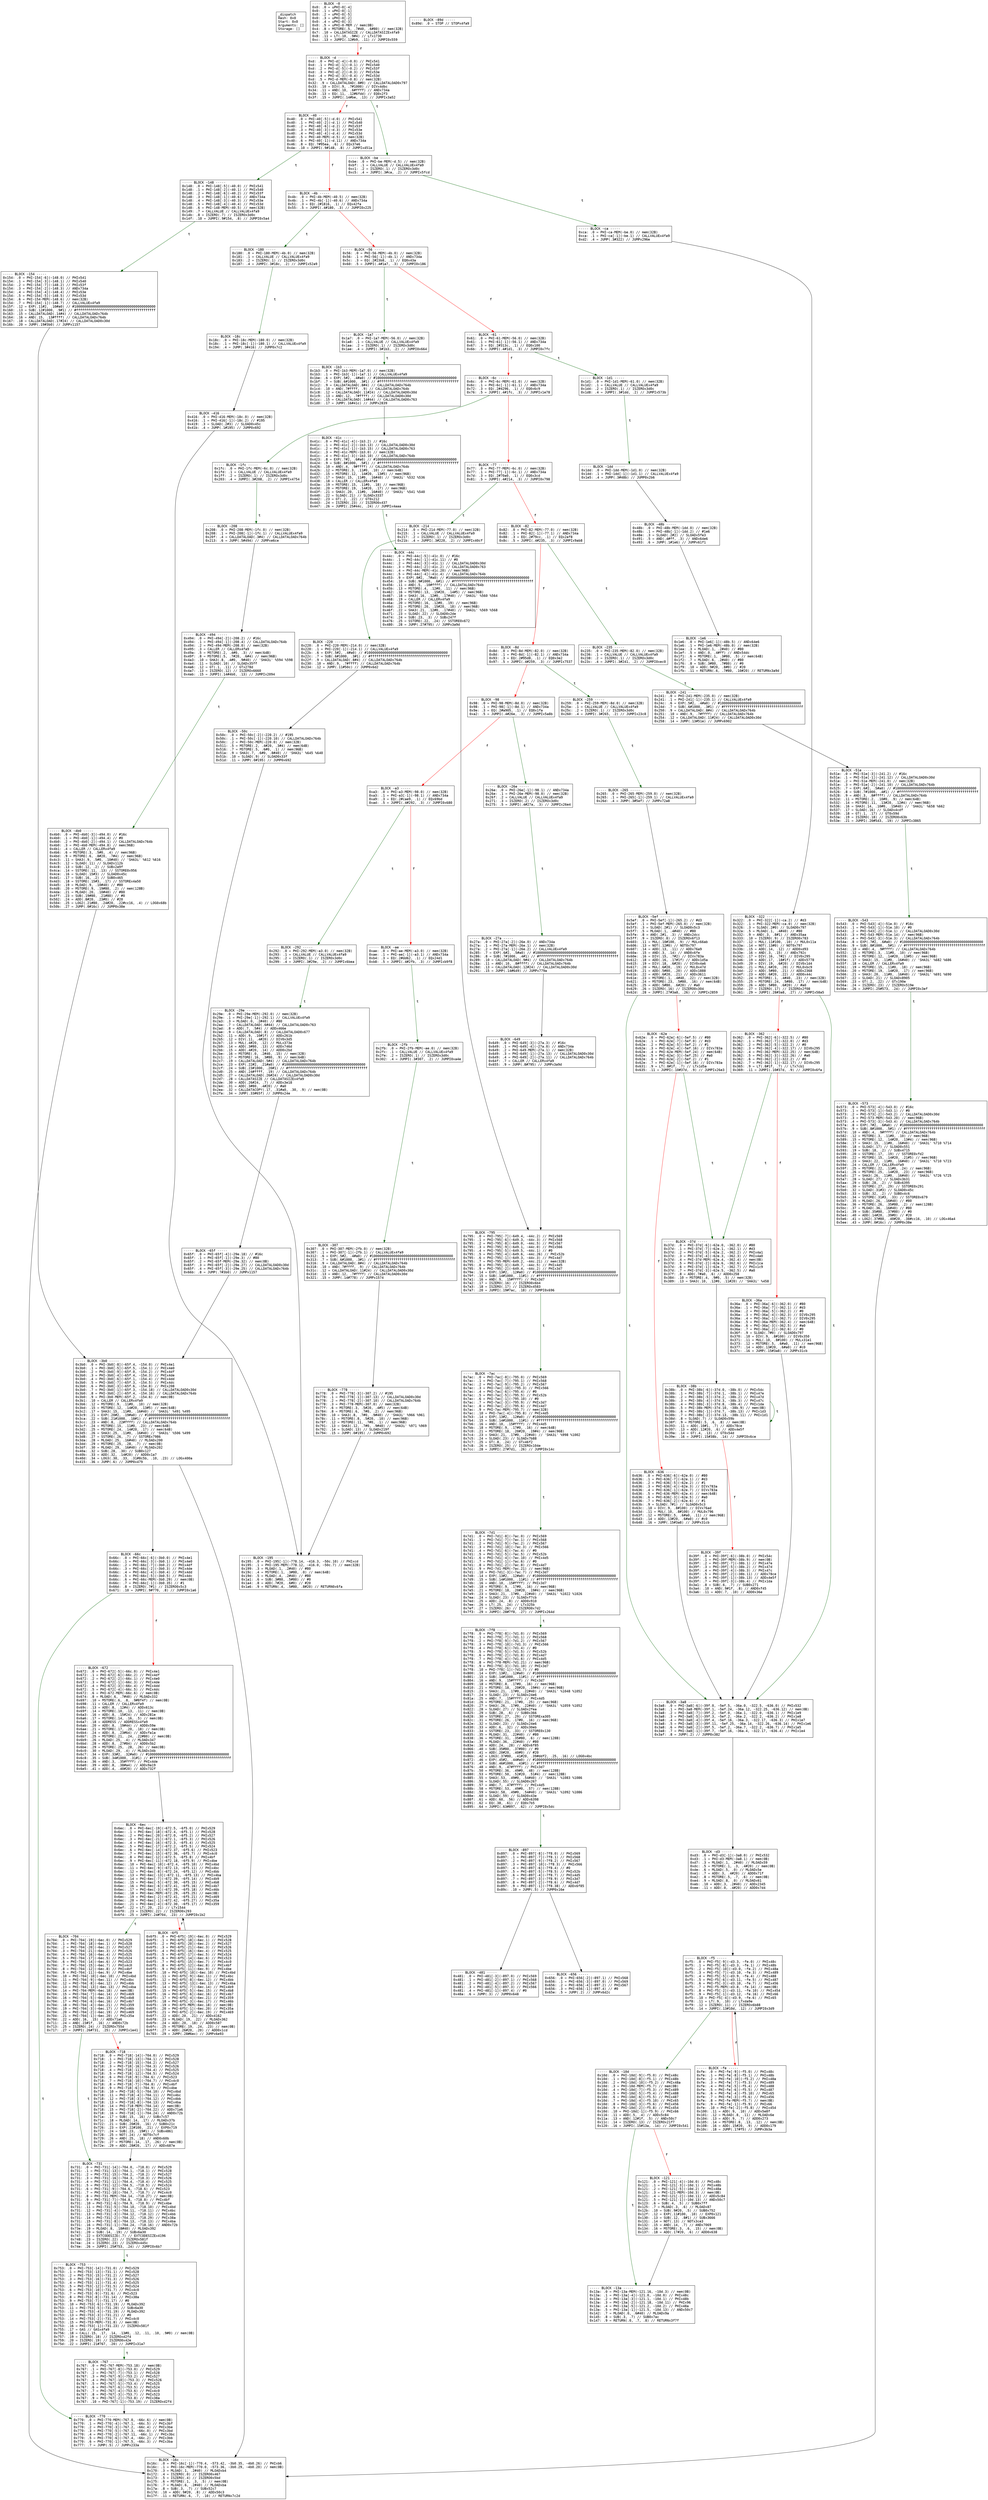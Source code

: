 
digraph G {
graph [fontname = "consolas"];
node  [fontname = "consolas"];
edge  [fontname = "consolas"];
ff [label="{_dispatch\lHash: 0x0\lStart: 0x0\lArguments: []\lStorage: []\l}", shape="record"];
block_0 [label="----- BLOCK ~0 -----\l0x0: .0 = uPHI~0[-4]\l0x0: .1 = uPHI~0[-1]\l0x0: .2 = uPHI~0[-5]\l0x0: .3 = uPHI~0[-2]\l0x0: .4 = uPHI~0[-3]\l0x0: .5 = uPHI~0-MEM // mem(0B)\l0x4: .8 = MSTORE(.5, .7#40, .6#80) // mem(32B)\l0x7: .10 = CALLDATASIZE // CALLDATASIZEx4fa9\l0x8: .11 = LT(.10, .9#4) // LTx1730\l0xc: .13 = JUMPI(.12#b9, .11) // JUMPI0x559\l", shape="record"];
block_d [label="----- BLOCK ~d -----\l0xd: .0 = PHI~d[-4](~0.0) // PHIx541\l0xd: .1 = PHI~d[-1](~0.1) // PHIx540\l0xd: .2 = PHI~d[-5](~0.2) // PHIx53f\l0xd: .3 = PHI~d[-2](~0.3) // PHIx53e\l0xd: .4 = PHI~d[-3](~0.4) // PHIx53d\l0xd: .5 = PHI~d-MEM(~0.8) // mem(32B)\l0x32: .9 = CALLDATALOAD(.8#0) // CALLDATALOAD0x797\l0x33: .10 = DIV(.9, .7#1000) // DIVx4dbc\l0x34: .11 = AND(.10, .6#ffff) // ANDx734a\l0x3b: .13 = EQ(.11, .12#6fdd) // EQ0x2f3\l0x3f: .15 = JUMPI(.14#be, .13) // JUMPIx3a52\l", shape="record"];
block_40 [label="----- BLOCK ~40 -----\l0x40: .0 = PHI~40[-5](~d.0) // PHIx541\l0x40: .1 = PHI~40[-2](~d.1) // PHIx540\l0x40: .2 = PHI~40[-6](~d.2) // PHIx53f\l0x40: .3 = PHI~40[-3](~d.3) // PHIx53e\l0x40: .4 = PHI~40[-4](~d.4) // PHIx53d\l0x40: .5 = PHI~40-MEM(~d.5) // mem(32B)\l0x40: .6 = PHI~40[-1](~d.11) // ANDx734a\l0x46: .8 = EQ(.7#95ea, .6) // EQx37e6\l0x4a: .10 = JUMPI(.9#148, .8) // JUMPIx451a\l", shape="record"];
block_4b [label="----- BLOCK ~4b -----\l0x4b: .0 = PHI~4b-MEM(~40.5) // mem(32B)\l0x4b: .1 = PHI~4b[-1](~40.6) // ANDx734a\l0x51: .3 = EQ(.2#1816, .1) // EQx42fa\l0x55: .5 = JUMPI(.4#180, .3) // JUMPI0x225\l", shape="record"];
block_56 [label="----- BLOCK ~56 -----\l0x56: .0 = PHI~56-MEM(~4b.0) // mem(32B)\l0x56: .1 = PHI~56[-1](~4b.1) // ANDx734a\l0x5c: .3 = EQ(.2#23b8, .1) // EQ0x43a\l0x60: .5 = JUMPI(.4#1a7, .3) // JUMPI0x186\l", shape="record"];
block_61 [label="----- BLOCK ~61 -----\l0x61: .0 = PHI~61-MEM(~56.0) // mem(32B)\l0x61: .1 = PHI~61[-1](~56.1) // ANDx734a\l0x67: .3 = EQ(.2#313c, .1) // EQ0x100\l0x6b: .5 = JUMPI(.4#1d1, .3) // JUMPI0x7fc\l", shape="record"];
block_6c [label="----- BLOCK ~6c -----\l0x6c: .0 = PHI~6c-MEM(~61.0) // mem(32B)\l0x6c: .1 = PHI~6c[-1](~61.1) // ANDx734a\l0x72: .3 = EQ(.2#4296, .1) // EQ0x6c9\l0x76: .5 = JUMPI(.4#1fc, .3) // JUMPIx1e78\l", shape="record"];
block_77 [label="----- BLOCK ~77 -----\l0x77: .0 = PHI~77-MEM(~6c.0) // mem(32B)\l0x77: .1 = PHI~77[-1](~6c.1) // ANDx734a\l0x7d: .3 = EQ(.2#70a0, .1) // EQ0x3cd\l0x81: .5 = JUMPI(.4#214, .3) // JUMPI0x798\l", shape="record"];
block_82 [label="----- BLOCK ~82 -----\l0x82: .0 = PHI~82-MEM(~77.0) // mem(32B)\l0x82: .1 = PHI~82[-1](~77.1) // ANDx734a\l0x88: .3 = EQ(.2#79cc, .1) // EQx2af8\l0x8c: .5 = JUMPI(.4#235, .3) // JUMPIx9ab8\l", shape="record"];
block_8d [label="----- BLOCK ~8d -----\l0x8d: .0 = PHI~8d-MEM(~82.0) // mem(32B)\l0x8d: .1 = PHI~8d[-1](~82.1) // ANDx734a\l0x93: .3 = EQ(.2#95d8, .1) // EQ0x3e2\l0x97: .5 = JUMPI(.4#259, .3) // JUMPIx7537\l", shape="record"];
block_98 [label="----- BLOCK ~98 -----\l0x98: .0 = PHI~98-MEM(~8d.0) // mem(32B)\l0x98: .1 = PHI~98[-1](~8d.1) // ANDx734a\l0x9e: .3 = EQ(.2#a905, .1) // EQ0x1fa\l0xa2: .5 = JUMPI(.4#26e, .3) // JUMPIx5a8b\l", shape="record"];
block_a3 [label="----- BLOCK ~a3 -----\l0xa3: .0 = PHI~a3-MEM(~98.0) // mem(32B)\l0xa3: .1 = PHI~a3[-1](~98.1) // ANDx734a\l0xa9: .3 = EQ(.2#cae9, .1) // EQx69bd\l0xad: .5 = JUMPI(.4#292, .3) // JUMPI0x680\l", shape="record"];
block_ae [label="----- BLOCK ~ae -----\l0xae: .0 = PHI~ae-MEM(~a3.0) // mem(32B)\l0xae: .1 = PHI~ae[-1](~a3.1) // ANDx734a\l0xb4: .3 = EQ(.2#dd62, .1) // EQx24d1\l0xb8: .5 = JUMPI(.4#2fb, .3) // JUMPIxb9f8\l", shape="record"];
block_be [label="----- BLOCK ~be -----\l0xbe: .0 = PHI~be-MEM(~d.5) // mem(32B)\l0xbf: .1 = CALLVALUE // CALLVALUEx4fa9\l0xc1: .2 = ISZERO(.1) // ISZEROx3d0c\l0xc5: .4 = JUMPI(.3#ca, .2) // JUMPIx5fcd\l", shape="record"];
block_ca [label="----- BLOCK ~ca -----\l0xca: .0 = PHI~ca-MEM(~be.0) // mem(32B)\l0xca: .1 = PHI~ca[-1](~be.1) // CALLVALUEx4fa9\l0xd2: .4 = JUMP(.3#322) // JUMPx296e\l", shape="record"];
block_d3 [label="----- BLOCK ~d3 -----\l0xd3: .0 = PHI~d3[-1](~3a8.0) // PHIx532\l0xd3: .1 = PHI~d3-MEM(~3a8.1) // mem(0B)\l0xd7: .3 = MLOAD(.1, .2#40) // MLOADx59\l0xdc: .5 = MSTORE(.1, .3, .4#20) // mem(0B)\l0xde: .6 = MLOAD(.5, .0) // MLOADx5e\l0xe1: .7 = ADD(.3, .4#20) // ADD0x71f\l0xe2: .8 = MSTORE(.5, .7, .6) // mem(0B)\l0xe4: .9 = MLOAD(.8, .0) // MLOADx61\l0xeb: .10 = ADD(.3, .2#40) // ADDx2345\l0xee: .11 = ADD(.0, .4#20) // ADD0x7d4\l", shape="record"];
block_f5 [label="----- BLOCK ~f5 -----\l0xf5: .0 = PHI~f5[-9](~d3.3, ~fe.0) // PHIx48c\l0xf5: .1 = PHI~f5[-8](~d3.3, ~fe.1) // PHIx48b\l0xf5: .2 = PHI~f5[-10](~d3.0, ~fe.2) // PHIx48a\l0xf5: .3 = PHI~f5[-7](~d3.10, ~fe.3) // PHIx489\l0xf5: .4 = PHI~f5[-5](~d3.9, ~fe.4) // PHIx488\l0xf5: .5 = PHI~f5[-6](~d3.11, ~fe.5) // PHIx487\l0xf5: .6 = PHI~f5[-3](~d3.10, ~fe.7) // PHIx456\l0xf5: .7 = PHI~f5-MEM(~d3.8, ~fe.14) // mem(0B)\l0xf5: .8 = PHI~f5[-2](~d3.11, ~fe.10) // PHIx454\l0xf5: .9 = PHI~f5[-1](~d3.12, ~fe.16) // PHIx66\l0xf5: .10 = PHI~f5[-4](~d3.9, ~fe.6) // PHIx65\l0xf8: .11 = LT(.9, .10) // LTxda9e\l0xf9: .12 = ISZERO(.11) // ISZEROx6b88\l0xfd: .14 = JUMPI(.13#10d, .12) // JUMPI0x3d9\l", shape="record"];
block_fe [label="----- BLOCK ~fe -----\l0xfe: .0 = PHI~fe[-9](~f5.0) // PHIx48c\l0xfe: .1 = PHI~fe[-8](~f5.1) // PHIx48b\l0xfe: .2 = PHI~fe[-10](~f5.2) // PHIx48a\l0xfe: .3 = PHI~fe[-7](~f5.3) // PHIx489\l0xfe: .4 = PHI~fe[-5](~f5.4) // PHIx488\l0xfe: .5 = PHI~fe[-6](~f5.5) // PHIx487\l0xfe: .6 = PHI~fe[-4](~f5.10) // PHIx65\l0xfe: .7 = PHI~fe[-3](~f5.6) // PHIx456\l0xfe: .8 = PHI~fe-MEM(~f5.7) // mem(0B)\l0xfe: .9 = PHI~fe[-1](~f5.9) // PHIx66\l0xfe: .10 = PHI~fe[-2](~f5.8) // PHIx454\l0x100: .11 = ADD(.9, .10) // ADDx5e8f\l0x101: .12 = MLOAD(.8, .11) // MLOADx6e\l0x104: .13 = ADD(.9, .7) // ADD0x273\l0x105: .14 = MSTORE(.8, .13, .12) // mem(0B)\l0x108: .16 = ADD(.15#20, .9) // ADD0x179\l0x10c: .18 = JUMP(.17#f5) // JUMPx3b3a\l", shape="record"];
block_10d [label="----- BLOCK ~10d -----\l0x10d: .0 = PHI~10d[-9](~f5.0) // PHIx48c\l0x10d: .1 = PHI~10d[-8](~f5.1) // PHIx48b\l0x10d: .2 = PHI~10d[-10](~f5.2) // PHIx48a\l0x10d: .3 = PHI~10d-MEM(~f5.7) // mem(0B)\l0x10d: .4 = PHI~10d[-7](~f5.3) // PHIx489\l0x10d: .5 = PHI~10d[-5](~f5.4) // PHIx488\l0x10d: .6 = PHI~10d[-6](~f5.5) // PHIx487\l0x10d: .7 = PHI~10d[-4](~f5.10) // PHIx65\l0x10d: .8 = PHI~10d[-3](~f5.6) // PHIx456\l0x10d: .9 = PHI~10d[-2](~f5.8) // PHIx454\l0x10d: .10 = PHI~10d[-1](~f5.9) // PHIx66\l0x116: .11 = ADD(.5, .4) // ADDx5c84\l0x11a: .13 = AND(.12#1f, .5) // ANDx50c7\l0x11c: .14 = ISZERO(.13) // ISZEROx21f7\l0x120: .16 = JUMPI(.15#13a, .14) // JUMPI0x541\l", shape="record"];
block_121 [label="----- BLOCK ~121 -----\l0x121: .0 = PHI~121[-4](~10d.0) // PHIx48c\l0x121: .1 = PHI~121[-3](~10d.1) // PHIx48b\l0x121: .2 = PHI~121[-5](~10d.2) // PHIx48a\l0x121: .3 = PHI~121-MEM(~10d.3) // mem(0B)\l0x121: .4 = PHI~121[-2](~10d.11) // ADDx5c84\l0x121: .5 = PHI~121[-1](~10d.13) // ANDx50c7\l0x123: .6 = SUB(.4, .5) // SUB0x7ff\l0x125: .7 = MLOAD(.3, .6) // MLOADx87\l0x12b: .10 = SUB(.9#20, .5) // SUB0x752\l0x12f: .12 = EXP(.11#100, .10) // EXP0x121\l0x130: .13 = SUB(.12, .8#1) // SUBx3666\l0x131: .14 = NOT(.13) // NOTx3ce3\l0x132: .15 = AND(.14, .7) // ANDx7069\l0x134: .16 = MSTORE(.3, .6, .15) // mem(0B)\l0x137: .18 = ADD(.17#20, .6) // ADD0x638\l", shape="record"];
block_13a [label="----- BLOCK ~13a -----\l0x13a: .0 = PHI~13a-MEM(~121.16, ~10d.3) // mem(0B)\l0x13a: .1 = PHI~13a[-4](~121.0, ~10d.0) // PHIx48c\l0x13a: .2 = PHI~13a[-3](~121.1, ~10d.1) // PHIx48b\l0x13a: .3 = PHI~13a[-2](~121.18, ~10d.11) // PHIx96\l0x13a: .4 = PHI~13a[-5](~121.2, ~10d.2) // PHIx48a\l0x13a: .5 = PHI~13a[-1](~121.5, ~10d.13) // ANDx50c7\l0x142: .7 = MLOAD(.0, .6#40) // MLOADx9a\l0x145: .8 = SUB(.3, .7) // SUB0x7ac\l0x147: .9 = RETURN(.0, .7, .8) // RETURNx3f7f\l", shape="record"];
block_148 [label="----- BLOCK ~148 -----\l0x148: .0 = PHI~148[-5](~40.0) // PHIx541\l0x148: .1 = PHI~148[-2](~40.1) // PHIx540\l0x148: .2 = PHI~148[-6](~40.2) // PHIx53f\l0x148: .3 = PHI~148[-1](~40.6) // ANDx734a\l0x148: .4 = PHI~148[-3](~40.3) // PHIx53e\l0x148: .5 = PHI~148[-4](~40.4) // PHIx53d\l0x148: .6 = PHI~148-MEM(~40.5) // mem(32B)\l0x149: .7 = CALLVALUE // CALLVALUEx4fa9\l0x14b: .8 = ISZERO(.7) // ISZEROx3d0c\l0x14f: .10 = JUMPI(.9#154, .8) // JUMPI0x5a4\l", shape="record"];
block_154 [label="----- BLOCK ~154 -----\l0x154: .0 = PHI~154[-6](~148.0) // PHIx541\l0x154: .1 = PHI~154[-3](~148.1) // PHIx540\l0x154: .2 = PHI~154[-7](~148.2) // PHIx53f\l0x154: .3 = PHI~154[-2](~148.3) // ANDx734a\l0x154: .4 = PHI~154[-4](~148.4) // PHIx53e\l0x154: .5 = PHI~154[-5](~148.5) // PHIx53d\l0x154: .6 = PHI~154-MEM(~148.6) // mem(32B)\l0x154: .7 = PHI~154[-1](~148.7) // CALLVALUEx4fa9\l0x15f: .12 = EXP(.11#2, .10#a0) // #10000000000000000000000000000000000000000\l0x160: .13 = SUB(.12#1000, .9#1) // #ffffffffffffffffffffffffffffffffffffffff\l0x163: .15 = CALLDATALOAD(.14#4) // CALLDATALOADx764b\l0x164: .16 = AND(.15, .13#ffff) // CALLDATALOADx764b\l0x167: .18 = CALLDATALOAD(.17#24) // CALLDATALOAD0x30d\l0x16b: .20 = JUMP(.19#3b0) // JUMPx1157\l", shape="record"];
block_16c [label="----- BLOCK ~16c -----\l0x16c: .0 = PHI~16c[-1](~770.4, ~573.42, ~3b0.35, ~4b0.26) // PHIxb6\l0x16c: .1 = PHI~16c-MEM(~770.0, ~573.36, ~3b0.29, ~4b0.20) // mem(0B)\l0x170: .3 = MLOAD(.1, .2#40) // MLOADxb4\l0x172: .4 = ISZERO(.0) // ISZERO0x467\l0x173: .5 = ISZERO(.4) // ISZERO0x5bd\l0x175: .6 = MSTORE(.1, .3, .5) // mem(0B)\l0x176: .7 = MLOAD(.6, .2#40) // MLOADxba\l0x17a: .8 = SUB(.3, .7) // SUBx52c7\l0x17d: .10 = ADD(.9#20, .8) // ADDx50c3\l0x17f: .11 = RETURN(.6, .7, .10) // RETURNx7c2d\l", shape="record"];
block_180 [label="----- BLOCK ~180 -----\l0x180: .0 = PHI~180-MEM(~4b.0) // mem(32B)\l0x181: .1 = CALLVALUE // CALLVALUEx4fa9\l0x183: .2 = ISZERO(.1) // ISZEROx3d0c\l0x187: .4 = JUMPI(.3#18c, .2) // JUMPIx52a9\l", shape="record"];
block_18c [label="----- BLOCK ~18c -----\l0x18c: .0 = PHI~18c-MEM(~180.0) // mem(32B)\l0x18c: .1 = PHI~18c[-1](~180.1) // CALLVALUEx4fa9\l0x194: .4 = JUMP(.3#416) // JUMP0x7c2\l", shape="record"];
block_195 [label="----- BLOCK ~195 -----\l0x195: .0 = PHI~195[-1](~778.14, ~416.3, ~50c.10) // PHIxcd\l0x195: .1 = PHI~195-MEM(~778.12, ~416.0, ~50c.7) // mem(32B)\l0x199: .3 = MLOAD(.1, .2#40) // #80\l0x19c: .4 = MSTORE(.1, .3#80, .0) // mem(64B)\l0x19d: .5 = MLOAD(.4, .2#40) // #80\l0x1a1: .6 = SUB(.3#80, .5#80) // #0\l0x1a4: .8 = ADD(.7#20, .6#0) // #20\l0x1a6: .9 = RETURN(.4, .5#80, .8#20) // RETURN0x6fa\l", shape="record"];
block_1a7 [label="----- BLOCK ~1a7 -----\l0x1a7: .0 = PHI~1a7-MEM(~56.0) // mem(32B)\l0x1a8: .1 = CALLVALUE // CALLVALUEx4fa9\l0x1aa: .2 = ISZERO(.1) // ISZEROx3d0c\l0x1ae: .4 = JUMPI(.3#1b3, .2) // JUMPI0x664\l", shape="record"];
block_1b3 [label="----- BLOCK ~1b3 -----\l0x1b3: .0 = PHI~1b3-MEM(~1a7.0) // mem(32B)\l0x1b3: .1 = PHI~1b3[-1](~1a7.1) // CALLVALUEx4fa9\l0x1be: .6 = EXP(.5#2, .4#a0) // #10000000000000000000000000000000000000000\l0x1bf: .7 = SUB(.6#1000, .3#1) // #ffffffffffffffffffffffffffffffffffffffff\l0x1c2: .9 = CALLDATALOAD(.8#4) // CALLDATALOADx764b\l0x1c4: .10 = AND(.7#ffff, .9) // CALLDATALOADx764b\l0x1c8: .12 = CALLDATALOAD(.11#24) // CALLDATALOAD0x30d\l0x1c9: .13 = AND(.12, .7#ffff) // CALLDATALOAD0x30d\l0x1cc: .15 = CALLDATALOAD(.14#44) // CALLDATALOAD0x763\l0x1d0: .17 = JUMP(.16#41c) // JUMPx2839\l", shape="record"];
block_1d1 [label="----- BLOCK ~1d1 -----\l0x1d1: .0 = PHI~1d1-MEM(~61.0) // mem(32B)\l0x1d2: .1 = CALLVALUE // CALLVALUEx4fa9\l0x1d4: .2 = ISZERO(.1) // ISZEROx3d0c\l0x1d8: .4 = JUMPI(.3#1dd, .2) // JUMPIx573b\l", shape="record"];
block_1dd [label="----- BLOCK ~1dd -----\l0x1dd: .0 = PHI~1dd-MEM(~1d1.0) // mem(32B)\l0x1dd: .1 = PHI~1dd[-1](~1d1.1) // CALLVALUEx4fa9\l0x1e5: .4 = JUMP(.3#48b) // JUMP0x2b6\l", shape="record"];
block_1e6 [label="----- BLOCK ~1e6 -----\l0x1e6: .0 = PHI~1e6[-1](~48b.5) // ANDx64e6\l0x1e6: .1 = PHI~1e6-MEM(~48b.0) // mem(32B)\l0x1ea: .3 = MLOAD(.1, .2#40) // #80\l0x1ef: .5 = AND(.0, .4#ff) // ANDx54dc\l0x1f1: .6 = MSTORE(.1, .3#80, .5) // mem(64B)\l0x1f2: .7 = MLOAD(.6, .2#40) // #80\l0x1f6: .8 = SUB(.3#80, .7#80) // #0\l0x1f9: .10 = ADD(.9#20, .8#0) // #20\l0x1fb: .11 = RETURN(.6, .7#80, .10#20) // RETURNx3a9d\l", shape="record"];
block_1fc [label="----- BLOCK ~1fc -----\l0x1fc: .0 = PHI~1fc-MEM(~6c.0) // mem(32B)\l0x1fd: .1 = CALLVALUE // CALLVALUEx4fa9\l0x1ff: .2 = ISZERO(.1) // ISZEROx3d0c\l0x203: .4 = JUMPI(.3#208, .2) // JUMPIx4754\l", shape="record"];
block_208 [label="----- BLOCK ~208 -----\l0x208: .0 = PHI~208-MEM(~1fc.0) // mem(32B)\l0x208: .1 = PHI~208[-1](~1fc.1) // CALLVALUEx4fa9\l0x20f: .4 = CALLDATALOAD(.3#4) // CALLDATALOADx764b\l0x213: .6 = JUMP(.5#494) // JUMPxe6ce\l", shape="record"];
block_214 [label="----- BLOCK ~214 -----\l0x214: .0 = PHI~214-MEM(~77.0) // mem(32B)\l0x215: .1 = CALLVALUE // CALLVALUEx4fa9\l0x217: .2 = ISZERO(.1) // ISZEROx3d0c\l0x21b: .4 = JUMPI(.3#220, .2) // JUMPIx40cf\l", shape="record"];
block_220 [label="----- BLOCK ~220 -----\l0x220: .0 = PHI~220-MEM(~214.0) // mem(32B)\l0x220: .1 = PHI~220[-1](~214.1) // CALLVALUEx4fa9\l0x22b: .6 = EXP(.5#2, .4#a0) // #10000000000000000000000000000000000000000\l0x22c: .7 = SUB(.6#1000, .3#1) // #ffffffffffffffffffffffffffffffffffffffff\l0x22f: .9 = CALLDATALOAD(.8#4) // CALLDATALOADx764b\l0x230: .10 = AND(.9, .7#ffff) // CALLDATALOADx764b\l0x234: .12 = JUMP(.11#50c) // JUMP0x6d2\l", shape="record"];
block_235 [label="----- BLOCK ~235 -----\l0x235: .0 = PHI~235-MEM(~82.0) // mem(32B)\l0x236: .1 = CALLVALUE // CALLVALUEx4fa9\l0x238: .2 = ISZERO(.1) // ISZEROx3d0c\l0x23c: .4 = JUMPI(.3#241, .2) // JUMPI0xec0\l", shape="record"];
block_241 [label="----- BLOCK ~241 -----\l0x241: .0 = PHI~241-MEM(~235.0) // mem(32B)\l0x241: .1 = PHI~241[-1](~235.1) // CALLVALUEx4fa9\l0x24c: .6 = EXP(.5#2, .4#a0) // #10000000000000000000000000000000000000000\l0x24d: .7 = SUB(.6#1000, .3#1) // #ffffffffffffffffffffffffffffffffffffffff\l0x250: .9 = CALLDATALOAD(.8#4) // CALLDATALOADx764b\l0x251: .10 = AND(.9, .7#ffff) // CALLDATALOADx764b\l0x254: .12 = CALLDATALOAD(.11#24) // CALLDATALOAD0x30d\l0x258: .14 = JUMP(.13#51e) // JUMPx6902\l", shape="record"];
block_259 [label="----- BLOCK ~259 -----\l0x259: .0 = PHI~259-MEM(~8d.0) // mem(32B)\l0x25a: .1 = CALLVALUE // CALLVALUEx4fa9\l0x25c: .2 = ISZERO(.1) // ISZEROx3d0c\l0x260: .4 = JUMPI(.3#265, .2) // JUMPIx23c8\l", shape="record"];
block_265 [label="----- BLOCK ~265 -----\l0x265: .0 = PHI~265-MEM(~259.0) // mem(32B)\l0x265: .1 = PHI~265[-1](~259.1) // CALLVALUEx4fa9\l0x26d: .4 = JUMP(.3#5ef) // JUMPx72a8\l", shape="record"];
block_26e [label="----- BLOCK ~26e -----\l0x26e: .0 = PHI~26e[-1](~98.1) // ANDx734a\l0x26e: .1 = PHI~26e-MEM(~98.0) // mem(32B)\l0x26f: .2 = CALLVALUE // CALLVALUEx4fa9\l0x271: .3 = ISZERO(.2) // ISZEROx3d0c\l0x275: .5 = JUMPI(.4#27a, .3) // JUMPIx26e4\l", shape="record"];
block_27a [label="----- BLOCK ~27a -----\l0x27a: .0 = PHI~27a[-2](~26e.0) // ANDx734a\l0x27a: .1 = PHI~27a-MEM(~26e.1) // mem(32B)\l0x27a: .2 = PHI~27a[-1](~26e.2) // CALLVALUEx4fa9\l0x285: .7 = EXP(.6#2, .5#a0) // #10000000000000000000000000000000000000000\l0x286: .8 = SUB(.7#1000, .4#1) // #ffffffffffffffffffffffffffffffffffffffff\l0x289: .10 = CALLDATALOAD(.9#4) // CALLDATALOADx764b\l0x28a: .11 = AND(.10, .8#ffff) // CALLDATALOADx764b\l0x28d: .13 = CALLDATALOAD(.12#24) // CALLDATALOAD0x30d\l0x291: .15 = JUMP(.14#649) // JUMPx779a\l", shape="record"];
block_292 [label="----- BLOCK ~292 -----\l0x292: .0 = PHI~292-MEM(~a3.0) // mem(32B)\l0x293: .1 = CALLVALUE // CALLVALUEx4fa9\l0x295: .2 = ISZERO(.1) // ISZEROx3d0c\l0x299: .4 = JUMPI(.3#29e, .2) // JUMPIx6bea\l", shape="record"];
block_29e [label="----- BLOCK ~29e -----\l0x29e: .0 = PHI~29e-MEM(~292.0) // mem(32B)\l0x29e: .1 = PHI~29e[-1](~292.1) // CALLVALUEx4fa9\l0x2a3: .3 = MLOAD(.0, .2#40) // #80\l0x2aa: .7 = CALLDATALOAD(.6#44) // CALLDATALOAD0x763\l0x2ad: .8 = ADD(.7, .5#4) // ADDx466e\l0x2ae: .9 = CALLDATALOAD(.8) // CALLDATALOAD0x677\l0x2b2: .11 = ADD(.9, .10#1f) // ADDx261b\l0x2b5: .12 = DIV(.11, .4#20) // DIV0x3d5\l0x2b7: .13 = MUL(.4#20, .12) // MULx373e\l0x2b9: .14 = ADD(.3#80, .13) // ADDx746d\l0x2bb: .15 = ADD(.4#20, .14) // ADD0x2bd\l0x2be: .16 = MSTORE(.0, .2#40, .15) // mem(32B)\l0x2c1: .17 = MSTORE(.16, .3#80, .9) // mem(64B)\l0x2c7: .19 = CALLDATALOAD(.5#4) // CALLDATALOADx764b\l0x2ce: .23 = EXP(.22#2, .21#a0) // #10000000000000000000000000000000000000000\l0x2cf: .24 = SUB(.23#1000, .20#1) // #ffffffffffffffffffffffffffffffffffffffff\l0x2d0: .25 = AND(.24#ffff, .19) // CALLDATALOADx764b\l0x2d5: .27 = CALLDATALOAD(.26#24) // CALLDATALOAD0x30d\l0x2d7: .28 = CALLDATASIZE // CALLDATASIZEx4fa9\l0x2de: .30 = ADD(.26#24, .7) // ADDx3e18\l0x2e4: .31 = ADD(.3#80, .4#20) // #a0\l0x2ea: .32 = CALLDATACOPY(.17, .31#a0, .30, .9) // mem(0B)\l0x2fa: .34 = JUMP(.33#65f) // JUMP0x24e\l", shape="record"];
block_2fb [label="----- BLOCK ~2fb -----\l0x2fb: .0 = PHI~2fb-MEM(~ae.0) // mem(32B)\l0x2fc: .1 = CALLVALUE // CALLVALUEx4fa9\l0x2fe: .2 = ISZERO(.1) // ISZEROx3d0c\l0x302: .4 = JUMPI(.3#307, .2) // JUMPI0xa4e\l", shape="record"];
block_307 [label="----- BLOCK ~307 -----\l0x307: .0 = PHI~307-MEM(~2fb.0) // mem(32B)\l0x307: .1 = PHI~307[-1](~2fb.1) // CALLVALUEx4fa9\l0x312: .6 = EXP(.5#2, .4#a0) // #10000000000000000000000000000000000000000\l0x313: .7 = SUB(.6#1000, .3#1) // #ffffffffffffffffffffffffffffffffffffffff\l0x316: .9 = CALLDATALOAD(.8#4) // CALLDATALOADx764b\l0x318: .10 = AND(.7#ffff, .9) // CALLDATALOADx764b\l0x31c: .12 = CALLDATALOAD(.11#24) // CALLDATALOAD0x30d\l0x31d: .13 = AND(.12, .7#ffff) // CALLDATALOAD0x30d\l0x321: .15 = JUMP(.14#778) // JUMPx1574\l", shape="record"];
block_322 [label="----- BLOCK ~322 -----\l0x322: .0 = PHI~322[-1](~ca.2) // #d3\l0x322: .1 = PHI~322-MEM(~ca.0) // mem(32B)\l0x326: .3 = SLOAD(.2#0) // SLOAD0x797\l0x32a: .5 = MLOAD(.1, .4#40) // #80\l0x332: .9 = AND(.3, .8#1) // ANDx35aa\l0x333: .10 = ISZERO(.9) // ISZERO0x783\l0x337: .12 = MUL(.11#100, .10) // MUL0x11a\l0x33a: .14 = NOT(.13#0) // NOT0x797\l0x33b: .15 = ADD(.14, .12) // ADD0xd93\l0x33e: .16 = AND(.3, .15) // ANDx792c\l0x342: .17 = DIV(.16, .7#2) // DIV0x295\l0x346: .19 = ADD(.17, .18#1f) // ADDx5778\l0x349: .20 = DIV(.19, .6#20) // DIV0x1d4\l0x34b: .21 = MUL(.6#20, .20) // MUL0xbc9\l0x34d: .22 = ADD(.5#80, .21) // ADDx2368\l0x34f: .23 = ADD(.6#20, .22) // ADD0x44c\l0x352: .24 = MSTORE(.1, .4#40, .23) // mem(32B)\l0x355: .25 = MSTORE(.24, .5#80, .17) // mem(64B)\l0x359: .26 = ADD(.5#80, .6#20) // #a0\l0x35d: .27 = ISZERO(.17) // ISZEROx2f08\l0x361: .29 = JUMPI(.28#3a8, .27) // JUMPIx58a5\l", shape="record"];
block_362 [label="----- BLOCK ~362 -----\l0x362: .0 = PHI~362[-6](~322.5) // #80\l0x362: .1 = PHI~362[-7](~322.0) // #d3\l0x362: .2 = PHI~362[-5](~322.2) // #0\l0x362: .3 = PHI~362[-4](~322.17) // DIV0x295\l0x362: .4 = PHI~362-MEM(~322.25) // mem(64B)\l0x362: .5 = PHI~362[-3](~322.26) // #a0\l0x362: .6 = PHI~362[-2](~322.2) // #0\l0x362: .7 = PHI~362[-1](~322.17) // DIV0x295\l0x365: .9 = LT(.8#1f, .7) // LTx7cb1\l0x369: .11 = JUMPI(.10#37d, .9) // JUMPI0x6fa\l", shape="record"];
block_36a [label="----- BLOCK ~36a -----\l0x36a: .0 = PHI~36a[-6](~362.0) // #80\l0x36a: .1 = PHI~36a[-7](~362.1) // #d3\l0x36a: .2 = PHI~36a[-5](~362.2) // #0\l0x36a: .3 = PHI~36a[-4](~362.3) // DIV0x295\l0x36a: .4 = PHI~36a[-1](~362.7) // DIV0x295\l0x36a: .5 = PHI~36a-MEM(~362.4) // mem(64B)\l0x36a: .6 = PHI~36a[-3](~362.5) // #a0\l0x36a: .7 = PHI~36a[-2](~362.6) // #0\l0x36f: .9 = SLOAD(.7#0) // SLOAD0x797\l0x370: .10 = DIV(.9, .8#100) // DIV0x350\l0x371: .11 = MUL(.10, .8#100) // MULx31e1\l0x373: .12 = MSTORE(.5, .6#a0, .11) // mem(96B)\l0x377: .14 = ADD(.13#20, .6#a0) // #c0\l0x37c: .16 = JUMP(.15#3a8) // JUMPx31cb\l", shape="record"];
block_37d [label="----- BLOCK ~37d -----\l0x37d: .0 = PHI~37d[-6](~62e.0, ~362.0) // #80\l0x37d: .1 = PHI~37d[-7](~62e.1, ~362.1) // #d3\l0x37d: .2 = PHI~37d[-5](~62e.2, ~362.2) // PHIx4a1\l0x37d: .3 = PHI~37d[-4](~62e.3, ~362.3) // PHIx4a0\l0x37d: .4 = PHI~37d-MEM(~62e.4, ~362.4) // mem(0B)\l0x37d: .5 = PHI~37d[-2](~62e.6, ~362.6) // PHIx1ca\l0x37d: .6 = PHI~37d[-1](~62e.7, ~362.7) // PHIx1c9\l0x37d: .7 = PHI~37d[-3](~62e.5, ~362.5) // #a0\l0x37f: .8 = ADD(.7#a0, .6) // ADD0x258\l0x384: .10 = MSTORE(.4, .9#0, .5) // mem(32B)\l0x389: .13 = SHA3(.10, .12#0, .11#20) // 'SHA3i' %458\l", shape="record"];
block_38b [label="----- BLOCK ~38b -----\l0x38b: .0 = PHI~38b[-6](~37d.0, ~38b.0) // PHIx54c\l0x38b: .1 = PHI~38b[-7](~37d.1, ~38b.1) // PHIx47e\l0x38b: .2 = PHI~38b[-5](~37d.2, ~38b.2) // PHIx47d\l0x38b: .3 = PHI~38b[-4](~37d.3, ~38b.3) // PHIx47c\l0x38b: .4 = PHI~38b[-3](~37d.8, ~38b.4) // PHIx1da\l0x38b: .5 = PHI~38b-MEM(~37d.10, ~38b.9) // mem(0B)\l0x38b: .6 = PHI~38b[-1](~37d.7, ~38b.13) // PHIx1d3\l0x38b: .7 = PHI~38b[-2](~37d.13, ~38b.11) // PHIx1d1\l0x38d: .8 = SLOAD(.7) // SLOAD0x59b\l0x38f: .9 = MSTORE(.5, .6, .8) // mem(0B)\l0x393: .11 = ADD(.10#1, .7) // ADDx78ce\l0x397: .13 = ADD(.12#20, .6) // ADDx4e5f\l0x39a: .14 = GT(.4, .13) // GT0x54d\l0x39e: .16 = JUMPI(.15#38b, .14) // JUMPI0x6ce\l", shape="record"];
block_39f [label="----- BLOCK ~39f -----\l0x39f: .0 = PHI~39f[-6](~38b.0) // PHIx54c\l0x39f: .1 = PHI~39f-MEM(~38b.9) // mem(0B)\l0x39f: .2 = PHI~39f[-7](~38b.1) // PHIx47e\l0x39f: .3 = PHI~39f[-5](~38b.2) // PHIx47d\l0x39f: .4 = PHI~39f[-4](~38b.3) // PHIx47c\l0x39f: .5 = PHI~39f[-2](~38b.11) // ADDx78ce\l0x39f: .6 = PHI~39f[-1](~38b.13) // ADDx4e5f\l0x39f: .7 = PHI~39f[-3](~38b.4) // PHIx1da\l0x3a1: .8 = SUB(.6, .7) // SUB0x271\l0x3a4: .10 = AND(.9#1f, .8) // AND0xf45\l0x3a6: .11 = ADD(.7, .10) // ADD0x36e\l", shape="record"];
block_3a8 [label="----- BLOCK ~3a8 -----\l0x3a8: .0 = PHI~3a8[-6](~39f.0, ~5ef.5, ~36a.0, ~322.5, ~636.0) // PHIx532\l0x3a8: .1 = PHI~3a8-MEM(~39f.1, ~5ef.24, ~36a.12, ~322.25, ~636.12) // mem(0B)\l0x3a8: .2 = PHI~3a8[-7](~39f.2, ~5ef.0, ~36a.1, ~322.0, ~636.1) // PHIx1e9\l0x3a8: .3 = PHI~3a8[-5](~39f.3, ~5ef.2, ~36a.2, ~322.2, ~636.2) // PHIx1e8\l0x3a8: .4 = PHI~3a8[-4](~39f.4, ~5ef.16, ~36a.3, ~322.17, ~636.3) // PHIx1e7\l0x3a8: .5 = PHI~3a8[-3](~39f.11, ~5ef.25, ~36a.14, ~322.26, ~636.14) // PHIx1e6\l0x3a8: .6 = PHI~3a8[-2](~39f.5, ~5ef.2, ~36a.7, ~322.2, ~636.7) // PHIx1e5\l0x3a8: .7 = PHI~3a8[-1](~39f.7, ~5ef.16, ~36a.4, ~322.17, ~636.4) // PHIx1e4\l0x3af: .8 = JUMP(.2) // JUMP0x382\l", shape="record"];
block_3b0 [label="----- BLOCK ~3b0 -----\l0x3b0: .0 = PHI~3b0[-8](~65f.4, ~154.0) // PHIx4e1\l0x3b0: .1 = PHI~3b0[-5](~65f.5, ~154.1) // PHIx4e0\l0x3b0: .2 = PHI~3b0[-9](~65f.0, ~154.2) // PHIx4df\l0x3b0: .3 = PHI~3b0[-4](~65f.4, ~154.3) // PHIx4de\l0x3b0: .4 = PHI~3b0[-6](~65f.1, ~154.4) // PHIx4dd\l0x3b0: .5 = PHI~3b0[-7](~65f.3, ~154.5) // PHIx4dc\l0x3b0: .6 = PHI~3b0[-3](~65f.6, ~154.8) // PHIx208\l0x3b0: .7 = PHI~3b0[-1](~65f.3, ~154.18) // CALLDATALOAD0x30d\l0x3b0: .8 = PHI~3b0[-2](~65f.4, ~154.16) // CALLDATALOADx764b\l0x3b0: .9 = PHI~3b0-MEM(~65f.2, ~154.6) // mem(0B)\l0x3b1: .10 = CALLER // CALLERx4fa9\l0x3b6: .12 = MSTORE(.9, .11#0, .10) // mem(32B)\l0x3bd: .15 = MSTORE(.12, .14#20, .13#5) // mem(64B)\l0x3c2: .17 = SHA3(.15, .11#0, .16#40) // 'SHA3i' %491 %495\l0x3c9: .21 = EXP(.20#2, .19#a0) // #10000000000000000000000000000000000000000\l0x3ca: .22 = SUB(.21#1000, .18#1) // #ffffffffffffffffffffffffffffffffffffffff\l0x3cc: .23 = AND(.8, .22#ffff) // CALLDATALOADx764b\l0x3cf: .24 = MSTORE(.15, .11#0, .23) // mem(64B)\l0x3d2: .25 = MSTORE(.24, .14#20, .17) // mem(64B)\l0x3d5: .26 = SHA3(.25, .11#0, .16#40) // 'SHA3i' %506 %499\l0x3d8: .27 = SSTORE(.26, .7) // SSTOREx7986\l0x3da: .28 = MLOAD(.25, .16#40) // MLOADx200\l0x3dd: .29 = MSTORE(.25, .28, .7) // mem(0B)\l0x3df: .30 = MLOAD(.29, .16#40) // MLOADx202\l0x40a: .32 = SUB(.28, .30) // SUB0x127\l0x40b: .33 = ADD(.32, .14#20) // ADD0x1a7\l0x40d: .34 = LOG3(.30, .33, .31#8c5b, .10, .23) // LOGx400a\l0x415: .36 = JUMP(.6) // JUMP0x479\l", shape="record"];
block_416 [label="----- BLOCK ~416 -----\l0x416: .0 = PHI~416-MEM(~18c.0) // mem(32B)\l0x416: .1 = PHI~416[-1](~18c.2) // #195\l0x419: .3 = SLOAD(.2#3) // SLOAD0x45c\l0x41b: .4 = JUMP(.1#195) // JUMP0x692\l", shape="record"];
block_41c [label="----- BLOCK ~41c -----\l0x41c: .0 = PHI~41c[-4](~1b3.2) // #16c\l0x41c: .1 = PHI~41c[-2](~1b3.13) // CALLDATALOAD0x30d\l0x41c: .2 = PHI~41c[-1](~1b3.15) // CALLDATALOAD0x763\l0x41c: .3 = PHI~41c-MEM(~1b3.0) // mem(32B)\l0x41c: .4 = PHI~41c[-3](~1b3.10) // CALLDATALOADx764b\l0x423: .8 = EXP(.7#2, .6#a0) // #10000000000000000000000000000000000000000\l0x424: .9 = SUB(.8#1000, .5#1) // #ffffffffffffffffffffffffffffffffffffffff\l0x426: .10 = AND(.4, .9#ffff) // CALLDATALOADx764b\l0x42b: .12 = MSTORE(.3, .11#0, .10) // mem(64B)\l0x432: .15 = MSTORE(.12, .14#20, .13#5) // mem(96B)\l0x437: .17 = SHA3(.15, .11#0, .16#40) // 'SHA3i' %532 %536\l0x438: .18 = CALLER // CALLERx4fa9\l0x43a: .19 = MSTORE(.15, .11#0, .18) // mem(96B)\l0x43d: .20 = MSTORE(.19, .14#20, .17) // mem(96B)\l0x43f: .21 = SHA3(.20, .11#0, .16#40) // 'SHA3i' %541 %540\l0x440: .22 = SLOAD(.21) // SLOADx3337\l0x442: .23 = GT(.2, .22) // GT0x212\l0x443: .24 = ISZERO(.23) // ISZERO0x437\l0x447: .26 = JUMPI(.25#44c, .24) // JUMPIx4aaa\l", shape="record"];
block_44c [label="----- BLOCK ~44c -----\l0x44c: .0 = PHI~44c[-5](~41c.0) // #16c\l0x44c: .1 = PHI~44c[-1](~41c.11) // #0\l0x44c: .2 = PHI~44c[-3](~41c.1) // CALLDATALOAD0x30d\l0x44c: .3 = PHI~44c[-2](~41c.2) // CALLDATALOAD0x763\l0x44c: .4 = PHI~44c-MEM(~41c.20) // mem(96B)\l0x44c: .5 = PHI~44c[-4](~41c.4) // CALLDATALOADx764b\l0x453: .9 = EXP(.8#2, .7#a0) // #10000000000000000000000000000000000000000\l0x454: .10 = SUB(.9#1000, .6#1) // #ffffffffffffffffffffffffffffffffffffffff\l0x456: .11 = AND(.5, .10#ffff) // CALLDATALOADx764b\l0x45b: .13 = MSTORE(.4, .12#0, .11) // mem(96B)\l0x462: .16 = MSTORE(.13, .15#20, .14#5) // mem(96B)\l0x467: .18 = SHA3(.16, .12#0, .17#40) // 'SHA3i' %560 %564\l0x468: .19 = CALLER // CALLERx4fa9\l0x46a: .20 = MSTORE(.16, .12#0, .19) // mem(96B)\l0x46d: .21 = MSTORE(.20, .15#20, .18) // mem(96B)\l0x46f: .22 = SHA3(.21, .12#0, .17#40) // 'SHA3i' %569 %568\l0x471: .23 = SLOAD(.22) // SLOAD0x2de\l0x474: .24 = SUB(.23, .3) // SUBx247f\l0x476: .25 = SSTORE(.22, .24) // SSTORE0x672\l0x480: .28 = JUMP(.27#795) // JUMPx3a9d\l", shape="record"];
block_481 [label="----- BLOCK ~481 -----\l0x481: .0 = PHI~481[-3](~897.0) // PHIx569\l0x481: .1 = PHI~481[-2](~897.1) // PHIx568\l0x481: .2 = PHI~481[-4](~897.2) // PHIx567\l0x481: .3 = PHI~481[-5](~897.3) // PHIx566\l0x481: .4 = PHI~481[-1](~897.4) // #0\l0x48a: .6 = JUMP(.3) // JUMP0x648\l", shape="record"];
block_48b [label="----- BLOCK ~48b -----\l0x48b: .0 = PHI~48b-MEM(~1dd.0) // mem(32B)\l0x48b: .1 = PHI~48b[-1](~1dd.2) // #1e6\l0x48e: .3 = SLOAD(.2#2) // SLOADx5fe3\l0x491: .5 = AND(.4#ff, .3) // ANDx64e6\l0x493: .6 = JUMP(.1#1e6) // JUMPx61f1\l", shape="record"];
block_494 [label="----- BLOCK ~494 -----\l0x494: .0 = PHI~494[-2](~208.2) // #16c\l0x494: .1 = PHI~494[-1](~208.4) // CALLDATALOADx764b\l0x494: .2 = PHI~494-MEM(~208.0) // mem(32B)\l0x495: .3 = CALLER // CALLERx4fa9\l0x49a: .5 = MSTORE(.2, .4#0, .3) // mem(64B)\l0x49f: .8 = MSTORE(.5, .7#20, .6#4) // mem(96B)\l0x4a3: .10 = SHA3(.8, .4#0, .9#40) // 'SHA3i' %594 %598\l0x4a4: .11 = SLOAD(.10) // SLOADx35ff\l0x4a6: .12 = GT(.1, .11) // GTx278d\l0x4a7: .13 = ISZERO(.12) // ISZEROx6660\l0x4ab: .15 = JUMPI(.14#4b0, .13) // JUMPIx2094\l", shape="record"];
block_4b0 [label="----- BLOCK ~4b0 -----\l0x4b0: .0 = PHI~4b0[-3](~494.0) // #16c\l0x4b0: .1 = PHI~4b0[-1](~494.4) // #0\l0x4b0: .2 = PHI~4b0[-2](~494.1) // CALLDATALOADx764b\l0x4b0: .3 = PHI~4b0-MEM(~494.8) // mem(96B)\l0x4b1: .4 = CALLER // CALLERx4fa9\l0x4b6: .6 = MSTORE(.3, .5#0, .4) // mem(96B)\l0x4bd: .9 = MSTORE(.6, .8#20, .7#4) // mem(96B)\l0x4c3: .11 = SHA3(.9, .5#0, .10#40) // 'SHA3i' %612 %616\l0x4c5: .12 = SLOAD(.11) // SLOADx112b\l0x4c8: .13 = SUB(.12, .2) // SUBx2a9f\l0x4ca: .14 = SSTORE(.11, .13) // SSTORE0x956\l0x4ce: .16 = SLOAD(.15#3) // SLOAD0x45c\l0x4d1: .17 = SUB(.16, .2) // SUB0x465\l0x4d3: .18 = SSTORE(.15#3, .17) // SSTOREx4a50\l0x4d5: .19 = MLOAD(.9, .10#40) // #80\l0x4d8: .20 = MSTORE(.9, .19#80, .2) // mem(128B)\l0x4da: .21 = MLOAD(.20, .10#40) // #80\l0x4ff: .23 = SUB(.19#80, .21#80) // #0\l0x502: .24 = ADD(.8#20, .23#0) // #20\l0x504: .25 = LOG2(.21#80, .24#20, .22#cc16, .4) // LOG0x68b\l0x50b: .27 = JUMP(.0#16c) // JUMP0x38e\l", shape="record"];
block_50c [label="----- BLOCK ~50c -----\l0x50c: .0 = PHI~50c[-2](~220.2) // #195\l0x50c: .1 = PHI~50c[-1](~220.10) // CALLDATALOADx764b\l0x50c: .2 = PHI~50c-MEM(~220.0) // mem(32B)\l0x511: .5 = MSTORE(.2, .4#20, .3#4) // mem(64B)\l0x516: .7 = MSTORE(.5, .6#0, .1) // mem(96B)\l0x51a: .9 = SHA3(.7, .6#0, .8#40) // 'SHA3i' %645 %640\l0x51b: .10 = SLOAD(.9) // SLOAD0x33f\l0x51d: .11 = JUMP(.0#195) // JUMP0x692\l", shape="record"];
block_51e [label="----- BLOCK ~51e -----\l0x51e: .0 = PHI~51e[-3](~241.2) // #16c\l0x51e: .1 = PHI~51e[-1](~241.12) // CALLDATALOAD0x30d\l0x51e: .2 = PHI~51e-MEM(~241.0) // mem(32B)\l0x51e: .3 = PHI~51e[-2](~241.10) // CALLDATALOADx764b\l0x525: .7 = EXP(.6#2, .5#a0) // #10000000000000000000000000000000000000000\l0x526: .8 = SUB(.7#1000, .4#1) // #ffffffffffffffffffffffffffffffffffffffff\l0x528: .9 = AND(.3, .8#ffff) // CALLDATALOADx764b\l0x52d: .11 = MSTORE(.2, .10#0, .9) // mem(64B)\l0x532: .14 = MSTORE(.11, .13#20, .12#4) // mem(96B)\l0x536: .16 = SHA3(.14, .10#0, .15#40) // 'SHA3i' %658 %662\l0x537: .17 = SLOAD(.16) // SLOADx4cdf\l0x539: .18 = GT(.1, .17) // GT0x59d\l0x53a: .19 = ISZERO(.18) // ISZERO0x63b\l0x53e: .21 = JUMPI(.20#543, .19) // JUMPIx3865\l", shape="record"];
block_543 [label="----- BLOCK ~543 -----\l0x543: .0 = PHI~543[-4](~51e.0) // #16c\l0x543: .1 = PHI~543[-1](~51e.10) // #0\l0x543: .2 = PHI~543[-2](~51e.1) // CALLDATALOAD0x30d\l0x543: .3 = PHI~543-MEM(~51e.14) // mem(96B)\l0x543: .4 = PHI~543[-3](~51e.3) // CALLDATALOADx764b\l0x54a: .8 = EXP(.7#2, .6#a0) // #10000000000000000000000000000000000000000\l0x54b: .9 = SUB(.8#1000, .5#1) // #ffffffffffffffffffffffffffffffffffffffff\l0x54d: .10 = AND(.4, .9#ffff) // CALLDATALOADx764b\l0x552: .12 = MSTORE(.3, .11#0, .10) // mem(96B)\l0x559: .15 = MSTORE(.12, .14#20, .13#5) // mem(96B)\l0x55e: .17 = SHA3(.15, .11#0, .16#40) // 'SHA3i' %682 %686\l0x55f: .18 = CALLER // CALLERx4fa9\l0x561: .19 = MSTORE(.15, .11#0, .18) // mem(96B)\l0x564: .20 = MSTORE(.19, .14#20, .17) // mem(96B)\l0x566: .21 = SHA3(.20, .11#0, .16#40) // 'SHA3i' %691 %690\l0x567: .22 = SLOAD(.21) // SLOADx8905\l0x569: .23 = GT(.2, .22) // GTx190e\l0x56a: .24 = ISZERO(.23) // ISZEROx519e\l0x56e: .26 = JUMPI(.25#573, .24) // JUMPI0x3ef\l", shape="record"];
block_573 [label="----- BLOCK ~573 -----\l0x573: .0 = PHI~573[-4](~543.0) // #16c\l0x573: .1 = PHI~573[-1](~543.1) // #0\l0x573: .2 = PHI~573[-2](~543.2) // CALLDATALOAD0x30d\l0x573: .3 = PHI~573-MEM(~543.20) // mem(96B)\l0x573: .4 = PHI~573[-3](~543.4) // CALLDATALOADx764b\l0x57a: .8 = EXP(.7#2, .6#a0) // #10000000000000000000000000000000000000000\l0x57b: .9 = SUB(.8#1000, .5#1) // #ffffffffffffffffffffffffffffffffffffffff\l0x57d: .10 = AND(.4, .9#ffff) // CALLDATALOADx764b\l0x582: .12 = MSTORE(.3, .11#0, .10) // mem(96B)\l0x589: .15 = MSTORE(.12, .14#20, .13#4) // mem(96B)\l0x58e: .17 = SHA3(.15, .11#0, .16#40) // 'SHA3i' %710 %714\l0x590: .18 = SLOAD(.17) // SLOAD0x551\l0x593: .19 = SUB(.18, .2) // SUBx4715\l0x595: .20 = SSTORE(.17, .19) // SSTORE0xfd2\l0x599: .22 = MSTORE(.15, .14#20, .21#5) // mem(96B)\l0x59c: .23 = SHA3(.22, .11#0, .16#40) // 'SHA3i' %710 %723\l0x59d: .24 = CALLER // CALLERx4fa9\l0x59f: .25 = MSTORE(.22, .11#0, .24) // mem(96B)\l0x5a1: .26 = MSTORE(.25, .14#20, .23) // mem(96B)\l0x5a5: .27 = SHA3(.26, .11#0, .16#40) // 'SHA3i' %726 %725\l0x5a7: .28 = SLOAD(.27) // SLOADx3b31\l0x5aa: .29 = SUB(.28, .2) // SUBx6395\l0x5ac: .30 = SSTORE(.27, .29) // SSTORE0x291\l0x5b0: .32 = SLOAD(.31#3) // SLOAD0x45c\l0x5b3: .33 = SUB(.32, .2) // SUB0x4c6\l0x5b5: .34 = SSTORE(.31#3, .33) // SSTORE0x679\l0x5b7: .35 = MLOAD(.26, .16#40) // #80\l0x5ba: .36 = MSTORE(.26, .35#80, .2) // mem(128B)\l0x5bc: .37 = MLOAD(.36, .16#40) // #80\l0x5e1: .39 = SUB(.35#80, .37#80) // #0\l0x5e4: .40 = ADD(.14#20, .39#0) // #20\l0x5e6: .41 = LOG2(.37#80, .40#20, .38#cc16, .10) // LOGx46a4\l0x5ee: .43 = JUMP(.0#16c) // JUMP0x38e\l", shape="record"];
block_5ef [label="----- BLOCK ~5ef -----\l0x5ef: .0 = PHI~5ef[-1](~265.2) // #d3\l0x5ef: .1 = PHI~5ef-MEM(~265.0) // mem(32B)\l0x5f3: .3 = SLOAD(.2#1) // SLOAD0x5c3\l0x5f7: .5 = MLOAD(.1, .4#40) // #80\l0x5fe: .8 = AND(.2#1, .3) // ANDx2dcc\l0x5ff: .9 = ISZERO(.8) // ISZEROx6f13\l0x603: .11 = MUL(.10#100, .9) // MULx66ab\l0x606: .13 = NOT(.12#0) // NOT0x797\l0x607: .14 = ADD(.13, .11) // ADDx76a9\l0x60a: .15 = AND(.3, .14) // AND0x6fe\l0x60e: .16 = DIV(.15, .7#2) // DIVx783a\l0x612: .18 = ADD(.16, .17#1f) // ADDx1d5a\l0x615: .19 = DIV(.18, .6#20) // DIV0x4a6\l0x617: .20 = MUL(.6#20, .19) // MUL0x47d\l0x619: .21 = ADD(.5#80, .20) // ADDx1888\l0x61b: .22 = ADD(.6#20, .21) // ADDx3611\l0x61e: .23 = MSTORE(.1, .4#40, .22) // mem(32B)\l0x621: .24 = MSTORE(.23, .5#80, .16) // mem(64B)\l0x625: .25 = ADD(.5#80, .6#20) // #a0\l0x629: .26 = ISZERO(.16) // ISZERO0x304\l0x62d: .28 = JUMPI(.27#3a8, .26) // JUMPIx2859\l", shape="record"];
block_62e [label="----- BLOCK ~62e -----\l0x62e: .0 = PHI~62e[-6](~5ef.5) // #80\l0x62e: .1 = PHI~62e[-7](~5ef.0) // #d3\l0x62e: .2 = PHI~62e[-5](~5ef.2) // #1\l0x62e: .3 = PHI~62e[-4](~5ef.16) // DIVx783a\l0x62e: .4 = PHI~62e-MEM(~5ef.24) // mem(64B)\l0x62e: .5 = PHI~62e[-3](~5ef.25) // #a0\l0x62e: .6 = PHI~62e[-2](~5ef.2) // #1\l0x62e: .7 = PHI~62e[-1](~5ef.16) // DIVx783a\l0x631: .9 = LT(.8#1f, .7) // LTx1d5a\l0x635: .11 = JUMPI(.10#37d, .9) // JUMPIx26e3\l", shape="record"];
block_636 [label="----- BLOCK ~636 -----\l0x636: .0 = PHI~636[-6](~62e.0) // #80\l0x636: .1 = PHI~636[-7](~62e.1) // #d3\l0x636: .2 = PHI~636[-5](~62e.2) // #1\l0x636: .3 = PHI~636[-4](~62e.3) // DIVx783a\l0x636: .4 = PHI~636[-1](~62e.7) // DIVx783a\l0x636: .5 = PHI~636-MEM(~62e.4) // mem(64B)\l0x636: .6 = PHI~636[-3](~62e.5) // #a0\l0x636: .7 = PHI~636[-2](~62e.6) // #1\l0x63b: .9 = SLOAD(.7#1) // SLOAD0x5c3\l0x63c: .10 = DIV(.9, .8#100) // DIVx76ad\l0x63d: .11 = MUL(.10, .8#100) // MUL0x796\l0x63f: .12 = MSTORE(.5, .6#a0, .11) // mem(96B)\l0x643: .14 = ADD(.13#20, .6#a0) // #c0\l0x648: .16 = JUMP(.15#3a8) // JUMPx31cb\l", shape="record"];
block_649 [label="----- BLOCK ~649 -----\l0x649: .0 = PHI~649[-3](~27a.3) // #16c\l0x649: .1 = PHI~649[-4](~27a.0) // ANDx734a\l0x649: .2 = PHI~649-MEM(~27a.1) // mem(32B)\l0x649: .3 = PHI~649[-1](~27a.13) // CALLDATALOAD0x30d\l0x649: .4 = PHI~649[-2](~27a.11) // CALLDATALOADx764b\l0x64f: .7 = CALLER // CALLERx4fa9\l0x655: .9 = JUMP(.8#795) // JUMPx3a9d\l", shape="record"];
block_656 [label="----- BLOCK ~656 -----\l0x656: .0 = PHI~656[-2](~897.1) // PHIx568\l0x656: .1 = PHI~656[-3](~897.0) // PHIx569\l0x656: .2 = PHI~656[-4](~897.2) // PHIx567\l0x656: .3 = PHI~656[-1](~897.4) // #0\l0x65e: .5 = JUMP(.2) // JUMPx6d2c\l", shape="record"];
block_65f [label="----- BLOCK ~65f -----\l0x65f: .0 = PHI~65f[-4](~29e.18) // #16c\l0x65f: .1 = PHI~65f[-1](~29e.3) // #80\l0x65f: .2 = PHI~65f-MEM(~29e.32) // mem(0B)\l0x65f: .3 = PHI~65f[-2](~29e.27) // CALLDATALOAD0x30d\l0x65f: .4 = PHI~65f[-3](~29e.25) // CALLDATALOADx764b\l0x66b: .8 = JUMP(.7#3b0) // JUMPx1157\l", shape="record"];
block_66c [label="----- BLOCK ~66c -----\l0x66c: .0 = PHI~66c[-6](~3b0.0) // PHIx4e1\l0x66c: .1 = PHI~66c[-3](~3b0.1) // PHIx4e0\l0x66c: .2 = PHI~66c[-7](~3b0.2) // PHIx4df\l0x66c: .3 = PHI~66c[-2](~3b0.3) // PHIx4de\l0x66c: .4 = PHI~66c[-4](~3b0.4) // PHIx4dd\l0x66c: .5 = PHI~66c[-5](~3b0.5) // PHIx4dc\l0x66c: .6 = PHI~66c-MEM(~3b0.29) // mem(0B)\l0x66c: .7 = PHI~66c[-1](~3b0.35) // #1\l0x66d: .8 = ISZERO(.7#1) // ISZERO0x5c3\l0x671: .10 = JUMPI(.9#770, .8) // JUMPI0x1a6\l", shape="record"];
block_672 [label="----- BLOCK ~672 -----\l0x672: .0 = PHI~672[-5](~66c.0) // PHIx4e1\l0x672: .1 = PHI~672[-6](~66c.2) // PHIx4df\l0x672: .2 = PHI~672[-2](~66c.1) // PHIx4e0\l0x672: .3 = PHI~672[-1](~66c.3) // PHIx4de\l0x672: .4 = PHI~672[-3](~66c.4) // PHIx4dd\l0x672: .5 = PHI~672[-4](~66c.5) // PHIx4dc\l0x672: .6 = PHI~672-MEM(~66c.6) // mem(0B)\l0x674: .8 = MLOAD(.6, .7#40) // MLOADx332\l0x697: .10 = MSTORE(.6, .8, .9#8f4f) // mem(0B)\l0x698: .11 = CALLER // CALLERx4fa9\l0x69c: .13 = ADD(.8, .12#4) // ADDx613c\l0x69f: .14 = MSTORE(.10, .13, .11) // mem(0B)\l0x6a3: .16 = ADD(.8, .15#24) // ADDx281e\l0x6a6: .17 = MSTORE(.14, .16, .5) // mem(0B)\l0x6a7: .18 = ADDRESS // ADDRESSx4fa9\l0x6ab: .20 = ADD(.8, .19#44) // ADD0x59e\l0x6ae: .21 = MSTORE(.17, .20, .18) // mem(0B)\l0x6b4: .24 = ADD(.8, .23#64) // ADDxfa1a\l0x6b7: .25 = MSTORE(.21, .24, .22#80) // mem(0B)\l0x6b9: .26 = MLOAD(.25, .4) // MLOADx347\l0x6bd: .28 = ADD(.8, .27#84) // ADD0x5b2\l0x6be: .29 = MSTORE(.25, .28, .26) // mem(0B)\l0x6c0: .30 = MLOAD(.29, .4) // MLOADx34b\l0x6c7: .34 = EXP(.33#2, .32#a0) // #10000000000000000000000000000000000000000\l0x6c8: .35 = SUB(.34#1000, .31#1) // #ffffffffffffffffffffffffffffffffffffffff\l0x6ca: .36 = AND(.3, .35#ffff) // PHIx4de\l0x6e0: .39 = ADD(.8, .38#a4) // ADDx9a19\l0x6e5: .41 = ADD(.4, .40#20) // ADDx732f\l", shape="record"];
block_6ec [label="----- BLOCK ~6ec -----\l0x6ec: .0 = PHI~6ec[-19](~672.5, ~6f5.0) // PHIx529\l0x6ec: .1 = PHI~6ec[-18](~672.4, ~6f5.1) // PHIx528\l0x6ec: .2 = PHI~6ec[-20](~672.0, ~6f5.2) // PHIx527\l0x6ec: .3 = PHI~6ec[-21](~672.1, ~6f5.3) // PHIx526\l0x6ec: .4 = PHI~6ec[-16](~672.3, ~6f5.4) // PHIx525\l0x6ec: .5 = PHI~6ec[-17](~672.2, ~6f5.5) // PHIx524\l0x6ec: .6 = PHI~6ec[-14](~672.37, ~6f5.6) // PHIx523\l0x6ec: .7 = PHI~6ec[-15](~672.36, ~6f5.7) // PHIx4c0\l0x6ec: .8 = PHI~6ec[-12](~672.5, ~6f5.8) // PHIx4bf\l0x6ec: .9 = PHI~6ec[-11](~672.18, ~6f5.9) // PHIx4be\l0x6ec: .10 = PHI~6ec[-10](~672.4, ~6f5.10) // PHIx4bd\l0x6ec: .11 = PHI~6ec[-9](~672.13, ~6f5.11) // PHIx4bc\l0x6ec: .12 = PHI~6ec[-8](~672.24, ~6f5.12) // PHIx4bb\l0x6ec: .13 = PHI~6ec[-13](~672.11, ~6f5.13) // PHIx4ba\l0x6ec: .14 = PHI~6ec[-7](~672.39, ~6f5.14) // PHIx4b9\l0x6ec: .15 = PHI~6ec[-5](~672.30, ~6f5.15) // PHIx4b8\l0x6ec: .16 = PHI~6ec[-6](~672.41, ~6f5.16) // PHIx4b7\l0x6ec: .17 = PHI~6ec[-3](~672.39, ~6f5.18) // PHIx46b\l0x6ec: .18 = PHI~6ec-MEM(~672.29, ~6f5.25) // mem(0B)\l0x6ec: .19 = PHI~6ec[-2](~672.41, ~6f5.21) // PHIx469\l0x6ec: .20 = PHI~6ec[-1](~672.42, ~6f5.27) // PHIx35a\l0x6ec: .21 = PHI~6ec[-4](~672.30, ~6f5.17) // PHIx359\l0x6ef: .22 = LT(.20, .21) // LTx1544\l0x6f0: .23 = ISZERO(.22) // ISZERO0x293\l0x6f4: .25 = JUMPI(.24#704, .23) // JUMPI0x1b2\l", shape="record"];
block_6f5 [label="----- BLOCK ~6f5 -----\l0x6f5: .0 = PHI~6f5[-19](~6ec.0) // PHIx529\l0x6f5: .1 = PHI~6f5[-18](~6ec.1) // PHIx528\l0x6f5: .2 = PHI~6f5[-20](~6ec.2) // PHIx527\l0x6f5: .3 = PHI~6f5[-21](~6ec.3) // PHIx526\l0x6f5: .4 = PHI~6f5[-16](~6ec.4) // PHIx525\l0x6f5: .5 = PHI~6f5[-17](~6ec.5) // PHIx524\l0x6f5: .6 = PHI~6f5[-14](~6ec.6) // PHIx523\l0x6f5: .7 = PHI~6f5[-15](~6ec.7) // PHIx4c0\l0x6f5: .8 = PHI~6f5[-12](~6ec.8) // PHIx4bf\l0x6f5: .9 = PHI~6f5[-11](~6ec.9) // PHIx4be\l0x6f5: .10 = PHI~6f5[-10](~6ec.10) // PHIx4bd\l0x6f5: .11 = PHI~6f5[-9](~6ec.11) // PHIx4bc\l0x6f5: .12 = PHI~6f5[-8](~6ec.12) // PHIx4bb\l0x6f5: .13 = PHI~6f5[-13](~6ec.13) // PHIx4ba\l0x6f5: .14 = PHI~6f5[-7](~6ec.14) // PHIx4b9\l0x6f5: .15 = PHI~6f5[-5](~6ec.15) // PHIx4b8\l0x6f5: .16 = PHI~6f5[-6](~6ec.16) // PHIx4b7\l0x6f5: .17 = PHI~6f5[-4](~6ec.21) // PHIx359\l0x6f5: .18 = PHI~6f5[-3](~6ec.17) // PHIx46b\l0x6f5: .19 = PHI~6f5-MEM(~6ec.18) // mem(0B)\l0x6f5: .20 = PHI~6f5[-1](~6ec.20) // PHIx35a\l0x6f5: .21 = PHI~6f5[-2](~6ec.19) // PHIx469\l0x6f7: .22 = ADD(.20, .21) // ADDx4162\l0x6f8: .23 = MLOAD(.19, .22) // MLOADx362\l0x6fb: .24 = ADD(.20, .18) // ADD0x587\l0x6fc: .25 = MSTORE(.19, .24, .23) // mem(0B)\l0x6ff: .27 = ADD(.26#20, .20) // ADD0x1cd\l0x703: .29 = JUMP(.28#6ec) // JUMPx6e93\l", shape="record"];
block_704 [label="----- BLOCK ~704 -----\l0x704: .0 = PHI~704[-19](~6ec.0) // PHIx529\l0x704: .1 = PHI~704[-18](~6ec.1) // PHIx528\l0x704: .2 = PHI~704[-20](~6ec.2) // PHIx527\l0x704: .3 = PHI~704[-21](~6ec.3) // PHIx526\l0x704: .4 = PHI~704[-16](~6ec.4) // PHIx525\l0x704: .5 = PHI~704[-17](~6ec.5) // PHIx524\l0x704: .6 = PHI~704[-14](~6ec.6) // PHIx523\l0x704: .7 = PHI~704[-15](~6ec.7) // PHIx4c0\l0x704: .8 = PHI~704[-12](~6ec.8) // PHIx4bf\l0x704: .9 = PHI~704[-11](~6ec.9) // PHIx4be\l0x704: .10 = PHI~704[-10](~6ec.10) // PHIx4bd\l0x704: .11 = PHI~704[-9](~6ec.11) // PHIx4bc\l0x704: .12 = PHI~704[-8](~6ec.12) // PHIx4bb\l0x704: .13 = PHI~704[-13](~6ec.13) // PHIx4ba\l0x704: .14 = PHI~704-MEM(~6ec.18) // mem(0B)\l0x704: .15 = PHI~704[-7](~6ec.14) // PHIx4b9\l0x704: .16 = PHI~704[-5](~6ec.15) // PHIx4b8\l0x704: .17 = PHI~704[-6](~6ec.16) // PHIx4b7\l0x704: .18 = PHI~704[-4](~6ec.21) // PHIx359\l0x704: .19 = PHI~704[-3](~6ec.17) // PHIx46b\l0x704: .20 = PHI~704[-2](~6ec.19) // PHIx469\l0x704: .21 = PHI~704[-1](~6ec.20) // PHIx35a\l0x70d: .22 = ADD(.16, .15) // ADDx71a6\l0x711: .24 = AND(.23#1f, .16) // AND0x72b\l0x713: .25 = ISZERO(.24) // ISZEROx755d\l0x717: .27 = JUMPI(.26#731, .25) // JUMPIx1e41\l", shape="record"];
block_718 [label="----- BLOCK ~718 -----\l0x718: .0 = PHI~718[-14](~704.0) // PHIx529\l0x718: .1 = PHI~718[-13](~704.1) // PHIx528\l0x718: .2 = PHI~718[-15](~704.2) // PHIx527\l0x718: .3 = PHI~718[-16](~704.3) // PHIx526\l0x718: .4 = PHI~718[-11](~704.4) // PHIx525\l0x718: .5 = PHI~718[-12](~704.5) // PHIx524\l0x718: .6 = PHI~718[-9](~704.6) // PHIx523\l0x718: .7 = PHI~718[-10](~704.7) // PHIx4c0\l0x718: .8 = PHI~718[-7](~704.8) // PHIx4bf\l0x718: .9 = PHI~718[-6](~704.9) // PHIx4be\l0x718: .10 = PHI~718[-5](~704.10) // PHIx4bd\l0x718: .11 = PHI~718[-4](~704.11) // PHIx4bc\l0x718: .12 = PHI~718[-3](~704.12) // PHIx4bb\l0x718: .13 = PHI~718[-8](~704.13) // PHIx4ba\l0x718: .14 = PHI~718-MEM(~704.14) // mem(0B)\l0x718: .15 = PHI~718[-2](~704.22) // ADDx71a6\l0x718: .16 = PHI~718[-1](~704.24) // AND0x72b\l0x71a: .17 = SUB(.15, .16) // SUBx7c57\l0x71c: .18 = MLOAD(.14, .17) // MLOADx37b\l0x722: .21 = SUB(.20#20, .16) // SUB0x21c\l0x726: .23 = EXP(.22#100, .21) // EXP0x719\l0x727: .24 = SUB(.23, .19#1) // SUBx4861\l0x728: .25 = NOT(.24) // NOT0x7cf\l0x729: .26 = AND(.25, .18) // AND0x60b\l0x72b: .27 = MSTORE(.14, .17, .26) // mem(0B)\l0x72e: .29 = ADD(.28#20, .17) // ADDx687e\l", shape="record"];
block_731 [label="----- BLOCK ~731 -----\l0x731: .0 = PHI~731[-14](~704.0, ~718.0) // PHIx529\l0x731: .1 = PHI~731[-13](~704.1, ~718.1) // PHIx528\l0x731: .2 = PHI~731[-15](~704.2, ~718.2) // PHIx527\l0x731: .3 = PHI~731[-16](~704.3, ~718.3) // PHIx526\l0x731: .4 = PHI~731[-11](~704.4, ~718.4) // PHIx525\l0x731: .5 = PHI~731[-12](~704.5, ~718.5) // PHIx524\l0x731: .6 = PHI~731[-9](~704.6, ~718.6) // PHIx523\l0x731: .7 = PHI~731[-10](~704.7, ~718.7) // PHIx4c0\l0x731: .8 = PHI~731-MEM(~704.14, ~718.27) // mem(0B)\l0x731: .9 = PHI~731[-7](~704.8, ~718.8) // PHIx4bf\l0x731: .10 = PHI~731[-6](~704.9, ~718.9) // PHIx4be\l0x731: .11 = PHI~731[-5](~704.10, ~718.10) // PHIx4bd\l0x731: .12 = PHI~731[-4](~704.11, ~718.11) // PHIx4bc\l0x731: .13 = PHI~731[-3](~704.12, ~718.12) // PHIx4bb\l0x731: .14 = PHI~731[-2](~704.22, ~718.29) // PHIx38a\l0x731: .15 = PHI~731[-8](~704.13, ~718.13) // PHIx4ba\l0x731: .16 = PHI~731[-1](~704.24, ~718.16) // AND0x72b\l0x73e: .19 = MLOAD(.8, .18#40) // MLOADx392\l0x741: .20 = SUB(.14, .19) // SUBx6a30\l0x747: .22 = EXTCODESIZE(.7) // EXTCODESIZEx4196\l0x748: .23 = ISZERO(.22) // ISZEROx581f\l0x74a: .24 = ISZERO(.23) // ISZEROx445c\l0x74e: .26 = JUMPI(.25#753, .24) // JUMPI0x6b7\l", shape="record"];
block_753 [label="----- BLOCK ~753 -----\l0x753: .0 = PHI~753[-14](~731.0) // PHIx529\l0x753: .1 = PHI~753[-13](~731.1) // PHIx528\l0x753: .2 = PHI~753[-15](~731.2) // PHIx527\l0x753: .3 = PHI~753[-16](~731.3) // PHIx526\l0x753: .4 = PHI~753[-11](~731.4) // PHIx525\l0x753: .5 = PHI~753[-12](~731.5) // PHIx524\l0x753: .6 = PHI~753[-10](~731.7) // PHIx4c0\l0x753: .7 = PHI~753[-9](~731.6) // PHIx523\l0x753: .8 = PHI~753[-8](~731.14) // PHIx38a\l0x753: .9 = PHI~753[-7](~731.17) // #0\l0x753: .10 = PHI~753[-6](~731.19) // MLOADx392\l0x753: .11 = PHI~753[-5](~731.20) // SUBx6a30\l0x753: .12 = PHI~753[-4](~731.19) // MLOADx392\l0x753: .13 = PHI~753[-3](~731.21) // #0\l0x753: .14 = PHI~753[-2](~731.7) // PHIx4c0\l0x753: .15 = PHI~753-MEM(~731.8) // mem(0B)\l0x753: .16 = PHI~753[-1](~731.23) // ISZEROx581f\l0x755: .17 = GAS // GASx4fa9\l0x756: .18 = CALL(.15, .17, .14, .13#0, .12, .11, .10, .9#0) // mem(0B)\l0x757: .19 = ISZERO(.18) // ISZEROxd2f4\l0x759: .20 = ISZERO(.19) // ISZERO0x42e\l0x75d: .22 = JUMPI(.21#767, .20) // JUMPIx31a7\l", shape="record"];
block_767 [label="----- BLOCK ~767 -----\l0x767: .0 = PHI~767-MEM(~753.18) // mem(0B)\l0x767: .1 = PHI~767[-8](~753.0) // PHIx529\l0x767: .2 = PHI~767[-7](~753.1) // PHIx528\l0x767: .3 = PHI~767[-9](~753.2) // PHIx527\l0x767: .4 = PHI~767[-10](~753.3) // PHIx526\l0x767: .5 = PHI~767[-5](~753.4) // PHIx525\l0x767: .6 = PHI~767[-6](~753.5) // PHIx524\l0x767: .7 = PHI~767[-4](~753.6) // PHIx4c0\l0x767: .8 = PHI~767[-3](~753.7) // PHIx523\l0x767: .9 = PHI~767[-2](~753.8) // PHIx38a\l0x767: .10 = PHI~767[-1](~753.19) // ISZEROxd2f4\l", shape="record"];
block_770 [label="----- BLOCK ~770 -----\l0x770: .0 = PHI~770-MEM(~767.0, ~66c.6) // mem(0B)\l0x770: .1 = PHI~770[-4](~767.1, ~66c.5) // PHIx3bf\l0x770: .2 = PHI~770[-3](~767.2, ~66c.4) // PHIx3be\l0x770: .3 = PHI~770[-5](~767.3, ~66c.0) // PHIx3bd\l0x770: .4 = PHI~770[-2](~767.11, ~66c.1) // PHIx3bc\l0x770: .5 = PHI~770[-6](~767.4, ~66c.2) // PHIx3bb\l0x770: .6 = PHI~770[-1](~767.5, ~66c.3) // PHIx3ba\l0x777: .7 = JUMP(.5) // JUMPx233a\l", shape="record"];
block_778 [label="----- BLOCK ~778 -----\l0x778: .0 = PHI~778[-3](~307.2) // #195\l0x778: .1 = PHI~778[-1](~307.13) // CALLDATALOAD0x30d\l0x778: .2 = PHI~778[-2](~307.10) // CALLDATALOADx764b\l0x778: .3 = PHI~778-MEM(~307.0) // mem(32B)\l0x77f: .6 = MSTORE(.3, .5#20, .4#5) // mem(64B)\l0x784: .8 = MSTORE(.6, .7#0, .2) // mem(96B)\l0x789: .10 = SHA3(.8, .7#0, .9#40) // 'SHA3i' %966 %961\l0x78c: .11 = MSTORE(.8, .5#20, .10) // mem(96B)\l0x78f: .12 = MSTORE(.11, .7#0, .1) // mem(96B)\l0x791: .13 = SHA3(.12, .7#0, .9#40) // 'SHA3i' %971 %969\l0x792: .14 = SLOAD(.13) // SLOADx219f\l0x794: .15 = JUMP(.0#195) // JUMP0x692\l", shape="record"];
block_795 [label="----- BLOCK ~795 -----\l0x795: .0 = PHI~795[-7](~649.4, ~44c.2) // PHIx569\l0x795: .1 = PHI~795[-6](~649.3, ~44c.3) // PHIx568\l0x795: .2 = PHI~795[-8](~649.0, ~44c.5) // PHIx567\l0x795: .3 = PHI~795[-9](~649.1, ~44c.0) // PHIx566\l0x795: .4 = PHI~795[-5](~649.5, ~44c.1) // #0\l0x795: .5 = PHI~795[-4](~649.6, ~44c.26) // PHIx52b\l0x795: .6 = PHI~795[-1](~649.3, ~44c.3) // PHIx4d7\l0x795: .7 = PHI~795-MEM(~649.2, ~44c.21) // mem(32B)\l0x795: .8 = PHI~795[-3](~649.7, ~44c.5) // PHIx4d5\l0x795: .9 = PHI~795[-2](~649.4, ~44c.2) // PHIx3d7\l0x79e: .14 = EXP(.13#2, .12#a0) // #10000000000000000000000000000000000000000\l0x79f: .15 = SUB(.14#1000, .11#1) // #ffffffffffffffffffffffffffffffffffffffff\l0x7a1: .16 = AND(.9, .15#ffff) // PHIx3d7\l0x7a2: .17 = ISZERO(.16) // ISZERO0x6b4\l0x7a3: .18 = ISZERO(.17) // ISZEROx4583\l0x7a7: .20 = JUMPI(.19#7ac, .18) // JUMPI0x696\l", shape="record"];
block_7ac [label="----- BLOCK ~7ac -----\l0x7ac: .0 = PHI~7ac[-8](~795.0) // PHIx569\l0x7ac: .1 = PHI~7ac[-7](~795.1) // PHIx568\l0x7ac: .2 = PHI~7ac[-9](~795.2) // PHIx567\l0x7ac: .3 = PHI~7ac[-10](~795.3) // PHIx566\l0x7ac: .4 = PHI~7ac[-6](~795.4) // #0\l0x7ac: .5 = PHI~7ac[-5](~795.5) // PHIx52b\l0x7ac: .6 = PHI~7ac[-1](~795.10) // #0\l0x7ac: .7 = PHI~7ac[-3](~795.9) // PHIx3d7\l0x7ac: .8 = PHI~7ac[-2](~795.6) // PHIx4d7\l0x7ac: .9 = PHI~7ac-MEM(~795.7) // mem(32B)\l0x7ac: .10 = PHI~7ac[-4](~795.8) // PHIx4d5\l0x7b3: .14 = EXP(.13#2, .12#a0) // #10000000000000000000000000000000000000000\l0x7b4: .15 = SUB(.14#1000, .11#1) // #ffffffffffffffffffffffffffffffffffffffff\l0x7b6: .16 = AND(.10, .15#ffff) // PHIx4d5\l0x7bb: .18 = MSTORE(.9, .17#0, .16) // mem(64B)\l0x7c0: .21 = MSTORE(.18, .20#20, .19#4) // mem(96B)\l0x7c4: .23 = SHA3(.21, .17#0, .22#40) // 'SHA3i' %998 %1002\l0x7c5: .24 = SLOAD(.23) // SLOADx7b88\l0x7c7: .25 = GT(.8, .24) // GTx46f2\l0x7c8: .26 = ISZERO(.25) // ISZEROx104e\l0x7cc: .28 = JUMPI(.27#7d1, .26) // JUMPI0x14c\l", shape="record"];
block_7d1 [label="----- BLOCK ~7d1 -----\l0x7d1: .0 = PHI~7d1[-8](~7ac.0) // PHIx569\l0x7d1: .1 = PHI~7d1[-7](~7ac.1) // PHIx568\l0x7d1: .2 = PHI~7d1[-9](~7ac.2) // PHIx567\l0x7d1: .3 = PHI~7d1[-10](~7ac.3) // PHIx566\l0x7d1: .4 = PHI~7d1[-6](~7ac.4) // #0\l0x7d1: .5 = PHI~7d1[-5](~7ac.5) // PHIx52b\l0x7d1: .6 = PHI~7d1[-4](~7ac.10) // PHIx4d5\l0x7d1: .7 = PHI~7d1[-1](~7ac.6) // #0\l0x7d1: .8 = PHI~7d1[-2](~7ac.8) // PHIx4d7\l0x7d1: .9 = PHI~7d1-MEM(~7ac.21) // mem(96B)\l0x7d1: .10 = PHI~7d1[-3](~7ac.7) // PHIx3d7\l0x7d8: .14 = EXP(.13#2, .12#a0) // #10000000000000000000000000000000000000000\l0x7d9: .15 = SUB(.14#1000, .11#1) // #ffffffffffffffffffffffffffffffffffffffff\l0x7db: .16 = AND(.10, .15#ffff) // PHIx3d7\l0x7e0: .18 = MSTORE(.9, .17#0, .16) // mem(96B)\l0x7e5: .21 = MSTORE(.18, .20#20, .19#4) // mem(96B)\l0x7e9: .23 = SHA3(.21, .17#0, .22#40) // 'SHA3i' %1022 %1026\l0x7ea: .24 = SLOAD(.23) // SLOADxf7cb\l0x7ed: .25 = ADD(.24, .8) // ADD0x910\l0x7ee: .26 = LT(.25, .24) // LTx325b\l0x7ef: .27 = ISZERO(.26) // ISZERO0x7d2\l0x7f3: .29 = JUMPI(.28#7f8, .27) // JUMPIx264d\l", shape="record"];
block_7f8 [label="----- BLOCK ~7f8 -----\l0x7f8: .0 = PHI~7f8[-8](~7d1.0) // PHIx569\l0x7f8: .1 = PHI~7f8[-7](~7d1.1) // PHIx568\l0x7f8: .2 = PHI~7f8[-9](~7d1.2) // PHIx567\l0x7f8: .3 = PHI~7f8[-10](~7d1.3) // PHIx566\l0x7f8: .4 = PHI~7f8[-6](~7d1.4) // #0\l0x7f8: .5 = PHI~7f8[-5](~7d1.5) // PHIx52b\l0x7f8: .6 = PHI~7f8[-2](~7d1.8) // PHIx4d7\l0x7f8: .7 = PHI~7f8[-4](~7d1.6) // PHIx4d5\l0x7f8: .8 = PHI~7f8-MEM(~7d1.21) // mem(96B)\l0x7f8: .9 = PHI~7f8[-3](~7d1.10) // PHIx3d7\l0x7f8: .10 = PHI~7f8[-1](~7d1.7) // #0\l0x800: .14 = EXP(.13#2, .12#a0) // #10000000000000000000000000000000000000000\l0x801: .15 = SUB(.14#1000, .11#1) // #ffffffffffffffffffffffffffffffffffffffff\l0x804: .16 = AND(.9, .15#ffff) // PHIx3d7\l0x809: .18 = MSTORE(.8, .17#0, .16) // mem(96B)\l0x810: .21 = MSTORE(.18, .20#20, .19#4) // mem(96B)\l0x815: .23 = SHA3(.21, .17#0, .22#40) // 'SHA3i' %1048 %1052\l0x817: .24 = SLOAD(.23) // SLOADx24e6\l0x81a: .25 = AND(.7, .15#ffff) // PHIx4d5\l0x81d: .26 = MSTORE(.21, .17#0, .25) // mem(96B)\l0x820: .27 = SHA3(.26, .17#0, .22#40) // 'SHA3i' %1059 %1052\l0x822: .28 = SLOAD(.27) // SLOADx2fea\l0x825: .29 = SUB(.28, .6) // SUB0x366\l0x828: .30 = SSTORE(.27, .29) // SSTORExa305\l0x82c: .31 = MSTORE(.26, .17#0, .16) // mem(96B)\l0x82e: .32 = SLOAD(.23) // SLOADx24e6\l0x830: .33 = ADD(.6, .32) // ADDx30eb\l0x833: .34 = SSTORE(.23, .33) // SSTORE0x130\l0x835: .35 = MLOAD(.31, .22#40) // #80\l0x838: .36 = MSTORE(.31, .35#80, .6) // mem(128B)\l0x83a: .37 = MLOAD(.36, .22#40) // #80\l0x83e: .38 = ADD(.24, .28) // ADDx6f85\l0x866: .40 = SUB(.35#80, .37#80) // #0\l0x869: .41 = ADD(.20#20, .40#0) // #20\l0x86b: .42 = LOG3(.37#80, .41#20, .39#ddf2, .25, .16) // LOG0x4bc\l0x872: .46 = EXP(.45#2, .44#a0) // #10000000000000000000000000000000000000000\l0x873: .47 = SUB(.46#1000, .43#1) // #ffffffffffffffffffffffffffffffffffffffff\l0x876: .48 = AND(.9, .47#ffff) // PHIx3d7\l0x87b: .50 = MSTORE(.36, .49#0, .48) // mem(128B)\l0x880: .53 = MSTORE(.50, .52#20, .51#4) // mem(128B)\l0x885: .55 = SHA3(.53, .49#0, .54#40) // 'SHA3i' %1083 %1086\l0x886: .56 = SLOAD(.55) // SLOAD0x267\l0x889: .57 = AND(.7, .47#ffff) // PHIx4d5\l0x88b: .58 = MSTORE(.53, .49#0, .57) // mem(128B)\l0x88d: .59 = SHA3(.58, .49#0, .54#40) // 'SHA3i' %1092 %1086\l0x88e: .60 = SLOAD(.59) // SLOAD0x43e\l0x88f: .61 = ADD(.60, .56) // ADDx6398\l0x891: .62 = EQ(.38, .61) // EQ0x7b5\l0x895: .64 = JUMPI(.63#897, .62) // JUMPI0x5dc\l", shape="record"];
block_897 [label="----- BLOCK ~897 -----\l0x897: .0 = PHI~897[-8](~7f8.0) // PHIx569\l0x897: .1 = PHI~897[-7](~7f8.1) // PHIx568\l0x897: .2 = PHI~897[-9](~7f8.2) // PHIx567\l0x897: .3 = PHI~897[-10](~7f8.3) // PHIx566\l0x897: .4 = PHI~897[-6](~7f8.4) // #0\l0x897: .5 = PHI~897[-5](~7f8.5) // PHIx52b\l0x897: .6 = PHI~897[-4](~7f8.7) // PHIx4d5\l0x897: .7 = PHI~897[-3](~7f8.9) // PHIx3d7\l0x897: .8 = PHI~897[-2](~7f8.6) // PHIx4d7\l0x897: .9 = PHI~897[-1](~7f8.38) // ADDx6f85\l0x89c: .10 = JUMP(.5) // JUMP0x16e\l", shape="record"];
block_89d [label="----- BLOCK ~89d -----\l0x89d: .0 = STOP // STOPx4fa9\l", shape="record"];
block_0 -> block_d [label=" f", color="red"];
block_d -> block_40 [label=" f", color="red"];
block_d -> block_be [label=" t", color="darkgreen"];
block_40 -> block_4b [label=" f", color="red"];
block_40 -> block_148 [label=" t", color="darkgreen"];
block_4b -> block_56 [label=" f", color="red"];
block_4b -> block_180 [label=" t", color="darkgreen"];
block_56 -> block_61 [label=" f", color="red"];
block_56 -> block_1a7 [label=" t", color="darkgreen"];
block_61 -> block_6c [label=" f", color="red"];
block_61 -> block_1d1 [label=" t", color="darkgreen"];
block_6c -> block_77 [label=" f", color="red"];
block_6c -> block_1fc [label=" t", color="darkgreen"];
block_77 -> block_82 [label=" f", color="red"];
block_77 -> block_214 [label=" t", color="darkgreen"];
block_82 -> block_8d [label=" f", color="red"];
block_82 -> block_235 [label=" t", color="darkgreen"];
block_8d -> block_98 [label=" f", color="red"];
block_8d -> block_259 [label=" t", color="darkgreen"];
block_98 -> block_a3 [label=" f", color="red"];
block_98 -> block_26e [label=" t", color="darkgreen"];
block_a3 -> block_ae [label=" f", color="red"];
block_a3 -> block_292 [label=" t", color="darkgreen"];
block_ae -> block_2fb [label=" t", color="darkgreen"];
block_be -> block_ca [label=" t", color="darkgreen"];
block_ca -> block_322;
block_d3 -> block_f5;
block_f5 -> block_fe [label=" f", color="red"];
block_f5 -> block_10d [label=" t", color="darkgreen"];
block_fe -> block_f5;
block_10d -> block_121 [label=" f", color="red"];
block_10d -> block_13a [label=" t", color="darkgreen"];
block_121 -> block_13a;
block_148 -> block_154 [label=" t", color="darkgreen"];
block_154 -> block_3b0;
block_180 -> block_18c [label=" t", color="darkgreen"];
block_18c -> block_416;
block_1a7 -> block_1b3 [label=" t", color="darkgreen"];
block_1b3 -> block_41c;
block_1d1 -> block_1dd [label=" t", color="darkgreen"];
block_1dd -> block_48b;
block_1fc -> block_208 [label=" t", color="darkgreen"];
block_208 -> block_494;
block_214 -> block_220 [label=" t", color="darkgreen"];
block_220 -> block_50c;
block_235 -> block_241 [label=" t", color="darkgreen"];
block_241 -> block_51e;
block_259 -> block_265 [label=" t", color="darkgreen"];
block_265 -> block_5ef;
block_26e -> block_27a [label=" t", color="darkgreen"];
block_27a -> block_649;
block_292 -> block_29e [label=" t", color="darkgreen"];
block_29e -> block_65f;
block_2fb -> block_307 [label=" t", color="darkgreen"];
block_307 -> block_778;
block_322 -> block_362 [label=" f", color="red"];
block_322 -> block_3a8 [label=" t", color="darkgreen"];
block_362 -> block_36a [label=" f", color="red"];
block_362 -> block_37d [label=" t", color="darkgreen"];
block_36a -> block_3a8;
block_37d -> block_38b;
block_38b -> block_39f [label=" f", color="red"];
block_38b -> block_38b [label=" t", color="darkgreen"];
block_39f -> block_3a8;
block_3a8 -> block_d3;
block_3b0 -> block_16c;
block_3b0 -> block_66c;
block_416 -> block_195;
block_41c -> block_44c [label=" t", color="darkgreen"];
block_44c -> block_795;
block_48b -> block_1e6;
block_494 -> block_4b0 [label=" t", color="darkgreen"];
block_4b0 -> block_16c;
block_50c -> block_195;
block_51e -> block_543 [label=" t", color="darkgreen"];
block_543 -> block_573 [label=" t", color="darkgreen"];
block_573 -> block_16c;
block_5ef -> block_62e [label=" f", color="red"];
block_5ef -> block_3a8 [label=" t", color="darkgreen"];
block_62e -> block_636 [label=" f", color="red"];
block_62e -> block_37d [label=" t", color="darkgreen"];
block_636 -> block_3a8;
block_649 -> block_795;
block_65f -> block_3b0;
block_66c -> block_672 [label=" f", color="red"];
block_66c -> block_770 [label=" t", color="darkgreen"];
block_672 -> block_6ec;
block_6ec -> block_6f5 [label=" f", color="red"];
block_6ec -> block_704 [label=" t", color="darkgreen"];
block_6f5 -> block_6ec;
block_704 -> block_718 [label=" f", color="red"];
block_704 -> block_731 [label=" t", color="darkgreen"];
block_718 -> block_731;
block_731 -> block_753 [label=" t", color="darkgreen"];
block_753 -> block_767 [label=" t", color="darkgreen"];
block_767 -> block_770;
block_770 -> block_16c;
block_778 -> block_195;
block_795 -> block_7ac [label=" t", color="darkgreen"];
block_7ac -> block_7d1 [label=" t", color="darkgreen"];
block_7d1 -> block_7f8 [label=" t", color="darkgreen"];
block_7f8 -> block_897 [label=" t", color="darkgreen"];
block_897 -> block_656;
block_897 -> block_481;
}
